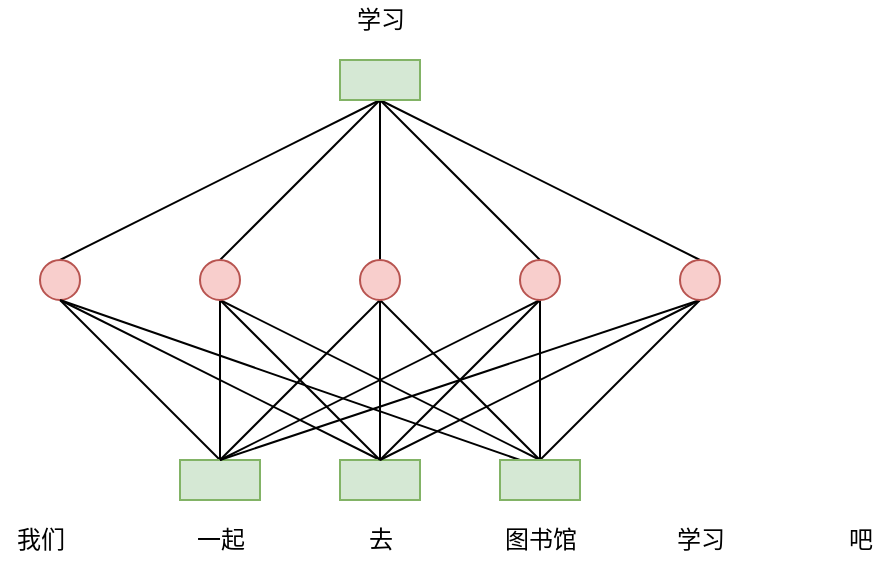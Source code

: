 <mxfile pages="6">
    <diagram id="2NuxsWYmh7lLzONtNu7x" name="第 1 页">
        <mxGraphModel dx="881" dy="813" grid="1" gridSize="10" guides="1" tooltips="1" connect="1" arrows="1" fold="1" page="1" pageScale="1" pageWidth="827" pageHeight="1169" math="0" shadow="0">
            <root>
                <mxCell id="0"/>
                <mxCell id="1" parent="0"/>
                <mxCell id="10" style="edgeStyle=none;rounded=0;orthogonalLoop=1;jettySize=auto;html=1;exitX=0.5;exitY=0;exitDx=0;exitDy=0;entryX=0.5;entryY=1;entryDx=0;entryDy=0;endArrow=none;endFill=0;" parent="1" source="2" target="3" edge="1">
                    <mxGeometry relative="1" as="geometry"/>
                </mxCell>
                <mxCell id="11" style="edgeStyle=none;rounded=0;orthogonalLoop=1;jettySize=auto;html=1;exitX=0.5;exitY=0;exitDx=0;exitDy=0;entryX=0.5;entryY=1;entryDx=0;entryDy=0;endArrow=none;endFill=0;" parent="1" source="2" target="6" edge="1">
                    <mxGeometry relative="1" as="geometry"/>
                </mxCell>
                <mxCell id="2" value="" style="whiteSpace=wrap;html=1;fillColor=#d5e8d4;strokeColor=#82b366;" parent="1" vertex="1">
                    <mxGeometry x="120" y="360" width="40" height="20" as="geometry"/>
                </mxCell>
                <mxCell id="15" style="edgeStyle=none;rounded=0;orthogonalLoop=1;jettySize=auto;html=1;exitX=0.5;exitY=1;exitDx=0;exitDy=0;entryX=0.5;entryY=0;entryDx=0;entryDy=0;endArrow=none;endFill=0;" parent="1" source="3" target="4" edge="1">
                    <mxGeometry relative="1" as="geometry"/>
                </mxCell>
                <mxCell id="26" style="edgeStyle=none;rounded=0;orthogonalLoop=1;jettySize=auto;html=1;exitX=0.5;exitY=0;exitDx=0;exitDy=0;entryX=0.5;entryY=1;entryDx=0;entryDy=0;endArrow=none;endFill=0;" parent="1" source="3" target="25" edge="1">
                    <mxGeometry relative="1" as="geometry"/>
                </mxCell>
                <mxCell id="3" value="" style="ellipse;whiteSpace=wrap;html=1;fillColor=#f8cecc;strokeColor=#b85450;shadow=0;" parent="1" vertex="1">
                    <mxGeometry x="50" y="260" width="20" height="20" as="geometry"/>
                </mxCell>
                <mxCell id="4" value="" style="whiteSpace=wrap;html=1;fillColor=#d5e8d4;strokeColor=#82b366;" parent="1" vertex="1">
                    <mxGeometry x="200" y="360" width="40" height="20" as="geometry"/>
                </mxCell>
                <mxCell id="20" style="edgeStyle=none;rounded=0;orthogonalLoop=1;jettySize=auto;html=1;exitX=0.5;exitY=0;exitDx=0;exitDy=0;entryX=0.5;entryY=1;entryDx=0;entryDy=0;endArrow=none;endFill=0;" parent="1" source="5" target="9" edge="1">
                    <mxGeometry relative="1" as="geometry"/>
                </mxCell>
                <mxCell id="21" style="edgeStyle=none;rounded=0;orthogonalLoop=1;jettySize=auto;html=1;exitX=0.5;exitY=0;exitDx=0;exitDy=0;entryX=0.5;entryY=1;entryDx=0;entryDy=0;endArrow=none;endFill=0;" parent="1" source="5" target="8" edge="1">
                    <mxGeometry relative="1" as="geometry"/>
                </mxCell>
                <mxCell id="22" style="edgeStyle=none;rounded=0;orthogonalLoop=1;jettySize=auto;html=1;exitX=0.5;exitY=0;exitDx=0;exitDy=0;entryX=0.5;entryY=1;entryDx=0;entryDy=0;endArrow=none;endFill=0;" parent="1" source="5" target="7" edge="1">
                    <mxGeometry relative="1" as="geometry"/>
                </mxCell>
                <mxCell id="23" style="edgeStyle=none;rounded=0;orthogonalLoop=1;jettySize=auto;html=1;exitX=0.5;exitY=0;exitDx=0;exitDy=0;endArrow=none;endFill=0;" parent="1" source="5" edge="1">
                    <mxGeometry relative="1" as="geometry">
                        <mxPoint x="140" y="280" as="targetPoint"/>
                    </mxGeometry>
                </mxCell>
                <mxCell id="24" style="edgeStyle=none;rounded=0;orthogonalLoop=1;jettySize=auto;html=1;exitX=0.25;exitY=0;exitDx=0;exitDy=0;entryX=0.5;entryY=1;entryDx=0;entryDy=0;endArrow=none;endFill=0;" parent="1" source="5" target="3" edge="1">
                    <mxGeometry relative="1" as="geometry"/>
                </mxCell>
                <mxCell id="5" value="" style="whiteSpace=wrap;html=1;fillColor=#d5e8d4;strokeColor=#82b366;" parent="1" vertex="1">
                    <mxGeometry x="280" y="360" width="40" height="20" as="geometry"/>
                </mxCell>
                <mxCell id="16" style="edgeStyle=none;rounded=0;orthogonalLoop=1;jettySize=auto;html=1;exitX=0.5;exitY=1;exitDx=0;exitDy=0;endArrow=none;endFill=0;" parent="1" source="6" edge="1">
                    <mxGeometry relative="1" as="geometry">
                        <mxPoint x="220" y="360" as="targetPoint"/>
                    </mxGeometry>
                </mxCell>
                <mxCell id="27" style="edgeStyle=none;rounded=0;orthogonalLoop=1;jettySize=auto;html=1;exitX=0.5;exitY=0;exitDx=0;exitDy=0;entryX=0.5;entryY=1;entryDx=0;entryDy=0;endArrow=none;endFill=0;" parent="1" source="6" target="25" edge="1">
                    <mxGeometry relative="1" as="geometry"/>
                </mxCell>
                <mxCell id="6" value="" style="ellipse;whiteSpace=wrap;html=1;fillColor=#f8cecc;strokeColor=#b85450;shadow=0;" parent="1" vertex="1">
                    <mxGeometry x="130" y="260" width="20" height="20" as="geometry"/>
                </mxCell>
                <mxCell id="12" style="edgeStyle=none;rounded=0;orthogonalLoop=1;jettySize=auto;html=1;exitX=0.5;exitY=1;exitDx=0;exitDy=0;entryX=0.5;entryY=0;entryDx=0;entryDy=0;endArrow=none;endFill=0;" parent="1" source="7" target="2" edge="1">
                    <mxGeometry relative="1" as="geometry"/>
                </mxCell>
                <mxCell id="17" style="edgeStyle=none;rounded=0;orthogonalLoop=1;jettySize=auto;html=1;exitX=0.5;exitY=1;exitDx=0;exitDy=0;endArrow=none;endFill=0;" parent="1" source="7" edge="1">
                    <mxGeometry relative="1" as="geometry">
                        <mxPoint x="220" y="360" as="targetPoint"/>
                    </mxGeometry>
                </mxCell>
                <mxCell id="28" style="edgeStyle=none;rounded=0;orthogonalLoop=1;jettySize=auto;html=1;exitX=0.5;exitY=0;exitDx=0;exitDy=0;entryX=0.5;entryY=1;entryDx=0;entryDy=0;endArrow=none;endFill=0;" parent="1" source="7" target="25" edge="1">
                    <mxGeometry relative="1" as="geometry"/>
                </mxCell>
                <mxCell id="7" value="" style="ellipse;whiteSpace=wrap;html=1;fillColor=#f8cecc;strokeColor=#b85450;shadow=0;" parent="1" vertex="1">
                    <mxGeometry x="210" y="260" width="20" height="20" as="geometry"/>
                </mxCell>
                <mxCell id="13" style="edgeStyle=none;rounded=0;orthogonalLoop=1;jettySize=auto;html=1;exitX=0.5;exitY=1;exitDx=0;exitDy=0;endArrow=none;endFill=0;" parent="1" source="8" edge="1">
                    <mxGeometry relative="1" as="geometry">
                        <mxPoint x="140" y="360" as="targetPoint"/>
                    </mxGeometry>
                </mxCell>
                <mxCell id="18" style="edgeStyle=none;rounded=0;orthogonalLoop=1;jettySize=auto;html=1;exitX=0.5;exitY=1;exitDx=0;exitDy=0;endArrow=none;endFill=0;" parent="1" source="8" edge="1">
                    <mxGeometry relative="1" as="geometry">
                        <mxPoint x="220" y="360" as="targetPoint"/>
                    </mxGeometry>
                </mxCell>
                <mxCell id="29" style="edgeStyle=none;rounded=0;orthogonalLoop=1;jettySize=auto;html=1;exitX=0.5;exitY=0;exitDx=0;exitDy=0;entryX=0.5;entryY=1;entryDx=0;entryDy=0;endArrow=none;endFill=0;" parent="1" source="8" target="25" edge="1">
                    <mxGeometry relative="1" as="geometry"/>
                </mxCell>
                <mxCell id="8" value="" style="ellipse;whiteSpace=wrap;html=1;fillColor=#f8cecc;strokeColor=#b85450;shadow=0;" parent="1" vertex="1">
                    <mxGeometry x="290" y="260" width="20" height="20" as="geometry"/>
                </mxCell>
                <mxCell id="14" style="edgeStyle=none;rounded=0;orthogonalLoop=1;jettySize=auto;html=1;exitX=0.5;exitY=1;exitDx=0;exitDy=0;entryX=0.5;entryY=0;entryDx=0;entryDy=0;endArrow=none;endFill=0;" parent="1" source="9" target="2" edge="1">
                    <mxGeometry relative="1" as="geometry"/>
                </mxCell>
                <mxCell id="19" style="edgeStyle=none;rounded=0;orthogonalLoop=1;jettySize=auto;html=1;exitX=0.5;exitY=1;exitDx=0;exitDy=0;endArrow=none;endFill=0;" parent="1" source="9" edge="1">
                    <mxGeometry relative="1" as="geometry">
                        <mxPoint x="220" y="360" as="targetPoint"/>
                    </mxGeometry>
                </mxCell>
                <mxCell id="30" style="edgeStyle=none;rounded=0;orthogonalLoop=1;jettySize=auto;html=1;exitX=0.5;exitY=0;exitDx=0;exitDy=0;entryX=0.5;entryY=1;entryDx=0;entryDy=0;endArrow=none;endFill=0;" parent="1" source="9" target="25" edge="1">
                    <mxGeometry relative="1" as="geometry"/>
                </mxCell>
                <mxCell id="9" value="" style="ellipse;whiteSpace=wrap;html=1;fillColor=#f8cecc;strokeColor=#b85450;shadow=0;" parent="1" vertex="1">
                    <mxGeometry x="370" y="260" width="20" height="20" as="geometry"/>
                </mxCell>
                <mxCell id="25" value="" style="whiteSpace=wrap;html=1;fillColor=#d5e8d4;strokeColor=#82b366;" parent="1" vertex="1">
                    <mxGeometry x="200" y="160" width="40" height="20" as="geometry"/>
                </mxCell>
                <mxCell id="31" value="我们" style="text;html=1;resizable=0;autosize=1;align=center;verticalAlign=middle;points=[];fillColor=none;strokeColor=none;rounded=0;" parent="1" vertex="1">
                    <mxGeometry x="30" y="390" width="40" height="20" as="geometry"/>
                </mxCell>
                <mxCell id="33" value="一起" style="text;html=1;resizable=0;autosize=1;align=center;verticalAlign=middle;points=[];fillColor=none;strokeColor=none;rounded=0;" parent="1" vertex="1">
                    <mxGeometry x="120" y="390" width="40" height="20" as="geometry"/>
                </mxCell>
                <mxCell id="34" value="去" style="text;html=1;resizable=0;autosize=1;align=center;verticalAlign=middle;points=[];fillColor=none;strokeColor=none;rounded=0;" parent="1" vertex="1">
                    <mxGeometry x="205" y="390" width="30" height="20" as="geometry"/>
                </mxCell>
                <mxCell id="35" value="图书馆" style="text;html=1;resizable=0;autosize=1;align=center;verticalAlign=middle;points=[];fillColor=none;strokeColor=none;rounded=0;" parent="1" vertex="1">
                    <mxGeometry x="275" y="390" width="50" height="20" as="geometry"/>
                </mxCell>
                <mxCell id="36" value="学习" style="text;html=1;resizable=0;autosize=1;align=center;verticalAlign=middle;points=[];fillColor=none;strokeColor=none;rounded=0;" parent="1" vertex="1">
                    <mxGeometry x="360" y="390" width="40" height="20" as="geometry"/>
                </mxCell>
                <mxCell id="37" value="吧" style="text;html=1;resizable=0;autosize=1;align=center;verticalAlign=middle;points=[];fillColor=none;strokeColor=none;rounded=0;" parent="1" vertex="1">
                    <mxGeometry x="445" y="390" width="30" height="20" as="geometry"/>
                </mxCell>
                <mxCell id="38" value="学习" style="text;html=1;resizable=0;autosize=1;align=center;verticalAlign=middle;points=[];fillColor=none;strokeColor=none;rounded=0;" parent="1" vertex="1">
                    <mxGeometry x="200" y="130" width="40" height="20" as="geometry"/>
                </mxCell>
            </root>
        </mxGraphModel>
    </diagram>
    <diagram id="4vlegFeVRNL_hbki-Seu" name="第 2 页">
        <mxGraphModel dx="881" dy="813" grid="1" gridSize="10" guides="1" tooltips="1" connect="1" arrows="1" fold="1" page="1" pageScale="1" pageWidth="827" pageHeight="1169" math="0" shadow="0">
            <root>
                <mxCell id="mm0Lusx4NMYDXVdWIbRg-0"/>
                <mxCell id="mm0Lusx4NMYDXVdWIbRg-1" parent="mm0Lusx4NMYDXVdWIbRg-0"/>
                <mxCell id="nVPXLXxx0watuyFMW0sS-0" style="edgeStyle=none;rounded=0;orthogonalLoop=1;jettySize=auto;html=1;exitX=0.5;exitY=0;exitDx=0;exitDy=0;entryX=0.5;entryY=1;entryDx=0;entryDy=0;endArrow=none;endFill=0;" parent="mm0Lusx4NMYDXVdWIbRg-1" source="nVPXLXxx0watuyFMW0sS-2" target="nVPXLXxx0watuyFMW0sS-5" edge="1">
                    <mxGeometry relative="1" as="geometry"/>
                </mxCell>
                <mxCell id="nVPXLXxx0watuyFMW0sS-1" style="edgeStyle=none;rounded=0;orthogonalLoop=1;jettySize=auto;html=1;exitX=0.5;exitY=0;exitDx=0;exitDy=0;entryX=0.5;entryY=1;entryDx=0;entryDy=0;endArrow=none;endFill=0;" parent="mm0Lusx4NMYDXVdWIbRg-1" source="nVPXLXxx0watuyFMW0sS-2" target="nVPXLXxx0watuyFMW0sS-15" edge="1">
                    <mxGeometry relative="1" as="geometry"/>
                </mxCell>
                <mxCell id="nVPXLXxx0watuyFMW0sS-2" value="" style="whiteSpace=wrap;html=1;fillColor=#d5e8d4;strokeColor=#82b366;" parent="mm0Lusx4NMYDXVdWIbRg-1" vertex="1">
                    <mxGeometry x="120" y="360" width="40" height="20" as="geometry"/>
                </mxCell>
                <mxCell id="nVPXLXxx0watuyFMW0sS-3" style="edgeStyle=none;rounded=0;orthogonalLoop=1;jettySize=auto;html=1;exitX=0.5;exitY=1;exitDx=0;exitDy=0;entryX=0.5;entryY=0;entryDx=0;entryDy=0;endArrow=none;endFill=0;" parent="mm0Lusx4NMYDXVdWIbRg-1" source="nVPXLXxx0watuyFMW0sS-5" target="nVPXLXxx0watuyFMW0sS-6" edge="1">
                    <mxGeometry relative="1" as="geometry"/>
                </mxCell>
                <mxCell id="nVPXLXxx0watuyFMW0sS-4" style="edgeStyle=none;rounded=0;orthogonalLoop=1;jettySize=auto;html=1;exitX=0.5;exitY=0;exitDx=0;exitDy=0;entryX=0.5;entryY=1;entryDx=0;entryDy=0;endArrow=none;endFill=0;" parent="mm0Lusx4NMYDXVdWIbRg-1" source="nVPXLXxx0watuyFMW0sS-5" target="nVPXLXxx0watuyFMW0sS-28" edge="1">
                    <mxGeometry relative="1" as="geometry"/>
                </mxCell>
                <mxCell id="nVPXLXxx0watuyFMW0sS-5" value="" style="ellipse;whiteSpace=wrap;html=1;fillColor=#f8cecc;strokeColor=#b85450;shadow=0;" parent="mm0Lusx4NMYDXVdWIbRg-1" vertex="1">
                    <mxGeometry x="50" y="260" width="20" height="20" as="geometry"/>
                </mxCell>
                <mxCell id="nVPXLXxx0watuyFMW0sS-6" value="" style="whiteSpace=wrap;html=1;fillColor=#d5e8d4;strokeColor=#82b366;" parent="mm0Lusx4NMYDXVdWIbRg-1" vertex="1">
                    <mxGeometry x="200" y="360" width="40" height="20" as="geometry"/>
                </mxCell>
                <mxCell id="nVPXLXxx0watuyFMW0sS-7" style="edgeStyle=none;rounded=0;orthogonalLoop=1;jettySize=auto;html=1;exitX=0.5;exitY=0;exitDx=0;exitDy=0;entryX=0.5;entryY=1;entryDx=0;entryDy=0;endArrow=none;endFill=0;" parent="mm0Lusx4NMYDXVdWIbRg-1" source="nVPXLXxx0watuyFMW0sS-12" target="nVPXLXxx0watuyFMW0sS-27" edge="1">
                    <mxGeometry relative="1" as="geometry"/>
                </mxCell>
                <mxCell id="nVPXLXxx0watuyFMW0sS-8" style="edgeStyle=none;rounded=0;orthogonalLoop=1;jettySize=auto;html=1;exitX=0.5;exitY=0;exitDx=0;exitDy=0;entryX=0.5;entryY=1;entryDx=0;entryDy=0;endArrow=none;endFill=0;" parent="mm0Lusx4NMYDXVdWIbRg-1" source="nVPXLXxx0watuyFMW0sS-12" target="nVPXLXxx0watuyFMW0sS-23" edge="1">
                    <mxGeometry relative="1" as="geometry"/>
                </mxCell>
                <mxCell id="nVPXLXxx0watuyFMW0sS-9" style="edgeStyle=none;rounded=0;orthogonalLoop=1;jettySize=auto;html=1;exitX=0.5;exitY=0;exitDx=0;exitDy=0;entryX=0.5;entryY=1;entryDx=0;entryDy=0;endArrow=none;endFill=0;" parent="mm0Lusx4NMYDXVdWIbRg-1" source="nVPXLXxx0watuyFMW0sS-12" target="nVPXLXxx0watuyFMW0sS-19" edge="1">
                    <mxGeometry relative="1" as="geometry"/>
                </mxCell>
                <mxCell id="nVPXLXxx0watuyFMW0sS-10" style="edgeStyle=none;rounded=0;orthogonalLoop=1;jettySize=auto;html=1;exitX=0.5;exitY=0;exitDx=0;exitDy=0;endArrow=none;endFill=0;" parent="mm0Lusx4NMYDXVdWIbRg-1" source="nVPXLXxx0watuyFMW0sS-12" edge="1">
                    <mxGeometry relative="1" as="geometry">
                        <mxPoint x="140" y="280" as="targetPoint"/>
                    </mxGeometry>
                </mxCell>
                <mxCell id="nVPXLXxx0watuyFMW0sS-11" style="edgeStyle=none;rounded=0;orthogonalLoop=1;jettySize=auto;html=1;exitX=0.25;exitY=0;exitDx=0;exitDy=0;entryX=0.5;entryY=1;entryDx=0;entryDy=0;endArrow=none;endFill=0;" parent="mm0Lusx4NMYDXVdWIbRg-1" source="nVPXLXxx0watuyFMW0sS-12" target="nVPXLXxx0watuyFMW0sS-5" edge="1">
                    <mxGeometry relative="1" as="geometry"/>
                </mxCell>
                <mxCell id="nVPXLXxx0watuyFMW0sS-91" style="edgeStyle=none;rounded=0;orthogonalLoop=1;jettySize=auto;html=1;endArrow=none;endFill=0;strokeWidth=5;startArrow=block;startFill=0;" parent="mm0Lusx4NMYDXVdWIbRg-1" edge="1">
                    <mxGeometry relative="1" as="geometry">
                        <mxPoint x="440" y="290" as="targetPoint"/>
                        <mxPoint x="350" y="350" as="sourcePoint"/>
                    </mxGeometry>
                </mxCell>
                <mxCell id="nVPXLXxx0watuyFMW0sS-12" value="" style="whiteSpace=wrap;html=1;fillColor=#a20025;strokeColor=#6F0000;fontColor=#ffffff;" parent="mm0Lusx4NMYDXVdWIbRg-1" vertex="1">
                    <mxGeometry x="280" y="360" width="40" height="20" as="geometry"/>
                </mxCell>
                <mxCell id="nVPXLXxx0watuyFMW0sS-13" style="edgeStyle=none;rounded=0;orthogonalLoop=1;jettySize=auto;html=1;exitX=0.5;exitY=1;exitDx=0;exitDy=0;endArrow=none;endFill=0;" parent="mm0Lusx4NMYDXVdWIbRg-1" source="nVPXLXxx0watuyFMW0sS-15" edge="1">
                    <mxGeometry relative="1" as="geometry">
                        <mxPoint x="220" y="360" as="targetPoint"/>
                    </mxGeometry>
                </mxCell>
                <mxCell id="nVPXLXxx0watuyFMW0sS-14" style="edgeStyle=none;rounded=0;orthogonalLoop=1;jettySize=auto;html=1;exitX=0.5;exitY=0;exitDx=0;exitDy=0;entryX=0.5;entryY=1;entryDx=0;entryDy=0;endArrow=none;endFill=0;" parent="mm0Lusx4NMYDXVdWIbRg-1" source="nVPXLXxx0watuyFMW0sS-15" target="nVPXLXxx0watuyFMW0sS-28" edge="1">
                    <mxGeometry relative="1" as="geometry"/>
                </mxCell>
                <mxCell id="nVPXLXxx0watuyFMW0sS-15" value="" style="ellipse;whiteSpace=wrap;html=1;fillColor=#f8cecc;strokeColor=#b85450;shadow=0;" parent="mm0Lusx4NMYDXVdWIbRg-1" vertex="1">
                    <mxGeometry x="130" y="260" width="20" height="20" as="geometry"/>
                </mxCell>
                <mxCell id="nVPXLXxx0watuyFMW0sS-16" style="edgeStyle=none;rounded=0;orthogonalLoop=1;jettySize=auto;html=1;exitX=0.5;exitY=1;exitDx=0;exitDy=0;entryX=0.5;entryY=0;entryDx=0;entryDy=0;endArrow=none;endFill=0;" parent="mm0Lusx4NMYDXVdWIbRg-1" source="nVPXLXxx0watuyFMW0sS-19" target="nVPXLXxx0watuyFMW0sS-2" edge="1">
                    <mxGeometry relative="1" as="geometry"/>
                </mxCell>
                <mxCell id="nVPXLXxx0watuyFMW0sS-17" style="edgeStyle=none;rounded=0;orthogonalLoop=1;jettySize=auto;html=1;exitX=0.5;exitY=1;exitDx=0;exitDy=0;endArrow=none;endFill=0;" parent="mm0Lusx4NMYDXVdWIbRg-1" source="nVPXLXxx0watuyFMW0sS-19" edge="1">
                    <mxGeometry relative="1" as="geometry">
                        <mxPoint x="220" y="360" as="targetPoint"/>
                    </mxGeometry>
                </mxCell>
                <mxCell id="nVPXLXxx0watuyFMW0sS-18" style="edgeStyle=none;rounded=0;orthogonalLoop=1;jettySize=auto;html=1;exitX=0.5;exitY=0;exitDx=0;exitDy=0;entryX=0.5;entryY=1;entryDx=0;entryDy=0;endArrow=none;endFill=0;" parent="mm0Lusx4NMYDXVdWIbRg-1" source="nVPXLXxx0watuyFMW0sS-19" target="nVPXLXxx0watuyFMW0sS-28" edge="1">
                    <mxGeometry relative="1" as="geometry"/>
                </mxCell>
                <mxCell id="nVPXLXxx0watuyFMW0sS-19" value="" style="ellipse;whiteSpace=wrap;html=1;fillColor=#f8cecc;strokeColor=#b85450;shadow=0;" parent="mm0Lusx4NMYDXVdWIbRg-1" vertex="1">
                    <mxGeometry x="210" y="260" width="20" height="20" as="geometry"/>
                </mxCell>
                <mxCell id="nVPXLXxx0watuyFMW0sS-20" style="edgeStyle=none;rounded=0;orthogonalLoop=1;jettySize=auto;html=1;exitX=0.5;exitY=1;exitDx=0;exitDy=0;endArrow=none;endFill=0;" parent="mm0Lusx4NMYDXVdWIbRg-1" source="nVPXLXxx0watuyFMW0sS-23" edge="1">
                    <mxGeometry relative="1" as="geometry">
                        <mxPoint x="140" y="360" as="targetPoint"/>
                    </mxGeometry>
                </mxCell>
                <mxCell id="nVPXLXxx0watuyFMW0sS-21" style="edgeStyle=none;rounded=0;orthogonalLoop=1;jettySize=auto;html=1;exitX=0.5;exitY=1;exitDx=0;exitDy=0;endArrow=none;endFill=0;" parent="mm0Lusx4NMYDXVdWIbRg-1" source="nVPXLXxx0watuyFMW0sS-23" edge="1">
                    <mxGeometry relative="1" as="geometry">
                        <mxPoint x="220" y="360" as="targetPoint"/>
                    </mxGeometry>
                </mxCell>
                <mxCell id="nVPXLXxx0watuyFMW0sS-22" style="edgeStyle=none;rounded=0;orthogonalLoop=1;jettySize=auto;html=1;exitX=0.5;exitY=0;exitDx=0;exitDy=0;entryX=0.5;entryY=1;entryDx=0;entryDy=0;endArrow=none;endFill=0;" parent="mm0Lusx4NMYDXVdWIbRg-1" source="nVPXLXxx0watuyFMW0sS-23" target="nVPXLXxx0watuyFMW0sS-28" edge="1">
                    <mxGeometry relative="1" as="geometry"/>
                </mxCell>
                <mxCell id="nVPXLXxx0watuyFMW0sS-23" value="" style="ellipse;whiteSpace=wrap;html=1;fillColor=#f8cecc;strokeColor=#b85450;shadow=0;" parent="mm0Lusx4NMYDXVdWIbRg-1" vertex="1">
                    <mxGeometry x="290" y="260" width="20" height="20" as="geometry"/>
                </mxCell>
                <mxCell id="nVPXLXxx0watuyFMW0sS-24" style="edgeStyle=none;rounded=0;orthogonalLoop=1;jettySize=auto;html=1;exitX=0.5;exitY=1;exitDx=0;exitDy=0;entryX=0.5;entryY=0;entryDx=0;entryDy=0;endArrow=none;endFill=0;" parent="mm0Lusx4NMYDXVdWIbRg-1" source="nVPXLXxx0watuyFMW0sS-27" target="nVPXLXxx0watuyFMW0sS-2" edge="1">
                    <mxGeometry relative="1" as="geometry"/>
                </mxCell>
                <mxCell id="nVPXLXxx0watuyFMW0sS-25" style="edgeStyle=none;rounded=0;orthogonalLoop=1;jettySize=auto;html=1;exitX=0.5;exitY=1;exitDx=0;exitDy=0;endArrow=none;endFill=0;" parent="mm0Lusx4NMYDXVdWIbRg-1" source="nVPXLXxx0watuyFMW0sS-27" edge="1">
                    <mxGeometry relative="1" as="geometry">
                        <mxPoint x="220" y="360" as="targetPoint"/>
                    </mxGeometry>
                </mxCell>
                <mxCell id="nVPXLXxx0watuyFMW0sS-26" style="edgeStyle=none;rounded=0;orthogonalLoop=1;jettySize=auto;html=1;exitX=0.5;exitY=0;exitDx=0;exitDy=0;entryX=0.5;entryY=1;entryDx=0;entryDy=0;endArrow=none;endFill=0;" parent="mm0Lusx4NMYDXVdWIbRg-1" source="nVPXLXxx0watuyFMW0sS-27" target="nVPXLXxx0watuyFMW0sS-28" edge="1">
                    <mxGeometry relative="1" as="geometry"/>
                </mxCell>
                <mxCell id="nVPXLXxx0watuyFMW0sS-27" value="" style="ellipse;whiteSpace=wrap;html=1;fillColor=#f8cecc;strokeColor=#b85450;shadow=0;" parent="mm0Lusx4NMYDXVdWIbRg-1" vertex="1">
                    <mxGeometry x="370" y="260" width="20" height="20" as="geometry"/>
                </mxCell>
                <mxCell id="nVPXLXxx0watuyFMW0sS-28" value="" style="whiteSpace=wrap;html=1;fillColor=#d5e8d4;strokeColor=#82b366;" parent="mm0Lusx4NMYDXVdWIbRg-1" vertex="1">
                    <mxGeometry x="200" y="160" width="40" height="20" as="geometry"/>
                </mxCell>
                <mxCell id="nVPXLXxx0watuyFMW0sS-29" value="我们" style="text;html=1;resizable=0;autosize=1;align=center;verticalAlign=middle;points=[];fillColor=none;strokeColor=none;rounded=0;" parent="mm0Lusx4NMYDXVdWIbRg-1" vertex="1">
                    <mxGeometry x="30" y="390" width="40" height="20" as="geometry"/>
                </mxCell>
                <mxCell id="nVPXLXxx0watuyFMW0sS-30" value="一起" style="text;html=1;resizable=0;autosize=1;align=center;verticalAlign=middle;points=[];fillColor=none;strokeColor=none;rounded=0;" parent="mm0Lusx4NMYDXVdWIbRg-1" vertex="1">
                    <mxGeometry x="120" y="390" width="40" height="20" as="geometry"/>
                </mxCell>
                <mxCell id="nVPXLXxx0watuyFMW0sS-31" value="去" style="text;html=1;resizable=0;autosize=1;align=center;verticalAlign=middle;points=[];fillColor=none;strokeColor=none;rounded=0;" parent="mm0Lusx4NMYDXVdWIbRg-1" vertex="1">
                    <mxGeometry x="205" y="390" width="30" height="20" as="geometry"/>
                </mxCell>
                <mxCell id="nVPXLXxx0watuyFMW0sS-32" value="图书馆" style="text;html=1;resizable=0;autosize=1;align=center;verticalAlign=middle;points=[];fillColor=none;strokeColor=none;rounded=0;" parent="mm0Lusx4NMYDXVdWIbRg-1" vertex="1">
                    <mxGeometry x="275" y="390" width="50" height="20" as="geometry"/>
                </mxCell>
                <mxCell id="nVPXLXxx0watuyFMW0sS-33" value="学习" style="text;html=1;resizable=0;autosize=1;align=center;verticalAlign=middle;points=[];fillColor=none;strokeColor=none;rounded=0;" parent="mm0Lusx4NMYDXVdWIbRg-1" vertex="1">
                    <mxGeometry x="360" y="390" width="40" height="20" as="geometry"/>
                </mxCell>
                <mxCell id="nVPXLXxx0watuyFMW0sS-34" value="吧" style="text;html=1;resizable=0;autosize=1;align=center;verticalAlign=middle;points=[];fillColor=none;strokeColor=none;rounded=0;" parent="mm0Lusx4NMYDXVdWIbRg-1" vertex="1">
                    <mxGeometry x="445" y="390" width="30" height="20" as="geometry"/>
                </mxCell>
                <mxCell id="nVPXLXxx0watuyFMW0sS-35" value="学习" style="text;html=1;resizable=0;autosize=1;align=center;verticalAlign=middle;points=[];fillColor=none;strokeColor=none;rounded=0;" parent="mm0Lusx4NMYDXVdWIbRg-1" vertex="1">
                    <mxGeometry x="200" y="130" width="40" height="20" as="geometry"/>
                </mxCell>
                <mxCell id="nVPXLXxx0watuyFMW0sS-36" value="" style="ellipse;whiteSpace=wrap;html=1;fillColor=#1ba1e2;strokeColor=#006EAF;shadow=0;fontColor=#ffffff;" parent="mm0Lusx4NMYDXVdWIbRg-1" vertex="1">
                    <mxGeometry x="456.246" y="263" width="22.493" height="25.111" as="geometry"/>
                </mxCell>
                <mxCell id="nVPXLXxx0watuyFMW0sS-51" style="edgeStyle=none;rounded=0;orthogonalLoop=1;jettySize=auto;html=1;exitX=0.5;exitY=0;exitDx=0;exitDy=0;endArrow=none;endFill=0;" parent="mm0Lusx4NMYDXVdWIbRg-1" source="nVPXLXxx0watuyFMW0sS-37" edge="1">
                    <mxGeometry x="445" y="150" as="geometry">
                        <mxPoint x="602.449" y="175.111" as="targetPoint"/>
                    </mxGeometry>
                </mxCell>
                <mxCell id="nVPXLXxx0watuyFMW0sS-37" value="" style="ellipse;whiteSpace=wrap;html=1;fillColor=#1ba1e2;strokeColor=#006EAF;shadow=0;fontColor=#ffffff;" parent="mm0Lusx4NMYDXVdWIbRg-1" vertex="1">
                    <mxGeometry x="523.725" y="263" width="22.493" height="25.111" as="geometry"/>
                </mxCell>
                <mxCell id="nVPXLXxx0watuyFMW0sS-54" style="edgeStyle=none;rounded=0;orthogonalLoop=1;jettySize=auto;html=1;exitX=0;exitY=0;exitDx=0;exitDy=0;endArrow=none;endFill=0;" parent="mm0Lusx4NMYDXVdWIbRg-1" source="nVPXLXxx0watuyFMW0sS-38" edge="1">
                    <mxGeometry x="445" y="150" as="geometry">
                        <mxPoint x="534.971" y="171.344" as="targetPoint"/>
                    </mxGeometry>
                </mxCell>
                <mxCell id="nVPXLXxx0watuyFMW0sS-56" style="edgeStyle=none;rounded=0;orthogonalLoop=1;jettySize=auto;html=1;exitX=0.5;exitY=0;exitDx=0;exitDy=0;endArrow=none;endFill=0;" parent="mm0Lusx4NMYDXVdWIbRg-1" source="nVPXLXxx0watuyFMW0sS-38" edge="1">
                    <mxGeometry x="445" y="150" as="geometry">
                        <mxPoint x="669.928" y="175.111" as="targetPoint"/>
                    </mxGeometry>
                </mxCell>
                <mxCell id="nVPXLXxx0watuyFMW0sS-38" value="" style="ellipse;whiteSpace=wrap;html=1;fillColor=#1ba1e2;strokeColor=#006EAF;shadow=0;fontColor=#ffffff;" parent="mm0Lusx4NMYDXVdWIbRg-1" vertex="1">
                    <mxGeometry x="591.203" y="263" width="22.493" height="25.111" as="geometry"/>
                </mxCell>
                <mxCell id="nVPXLXxx0watuyFMW0sS-59" style="edgeStyle=none;rounded=0;orthogonalLoop=1;jettySize=auto;html=1;exitX=0.5;exitY=0;exitDx=0;exitDy=0;endArrow=none;endFill=0;" parent="mm0Lusx4NMYDXVdWIbRg-1" source="nVPXLXxx0watuyFMW0sS-39" edge="1">
                    <mxGeometry x="445" y="150" as="geometry">
                        <mxPoint x="602.449" y="175.111" as="targetPoint"/>
                    </mxGeometry>
                </mxCell>
                <mxCell id="nVPXLXxx0watuyFMW0sS-62" style="edgeStyle=none;rounded=0;orthogonalLoop=1;jettySize=auto;html=1;exitX=0.5;exitY=0;exitDx=0;exitDy=0;endArrow=none;endFill=0;" parent="mm0Lusx4NMYDXVdWIbRg-1" source="nVPXLXxx0watuyFMW0sS-39" edge="1">
                    <mxGeometry x="445" y="150" as="geometry">
                        <mxPoint x="737.406" y="175.111" as="targetPoint"/>
                    </mxGeometry>
                </mxCell>
                <mxCell id="nVPXLXxx0watuyFMW0sS-39" value="" style="ellipse;whiteSpace=wrap;html=1;fillColor=#1ba1e2;strokeColor=#006EAF;shadow=0;fontColor=#ffffff;" parent="mm0Lusx4NMYDXVdWIbRg-1" vertex="1">
                    <mxGeometry x="658.681" y="263" width="22.493" height="25.111" as="geometry"/>
                </mxCell>
                <mxCell id="nVPXLXxx0watuyFMW0sS-65" style="edgeStyle=none;rounded=0;orthogonalLoop=1;jettySize=auto;html=1;endArrow=none;endFill=0;" parent="mm0Lusx4NMYDXVdWIbRg-1" edge="1">
                    <mxGeometry x="445" y="150" as="geometry">
                        <mxPoint x="669.928" y="175.111" as="targetPoint"/>
                        <mxPoint x="737.406" y="266.767" as="sourcePoint"/>
                    </mxGeometry>
                </mxCell>
                <mxCell id="nVPXLXxx0watuyFMW0sS-40" value="" style="ellipse;whiteSpace=wrap;html=1;fillColor=#1ba1e2;strokeColor=#006EAF;shadow=0;fontColor=#ffffff;" parent="mm0Lusx4NMYDXVdWIbRg-1" vertex="1">
                    <mxGeometry x="726.159" y="263" width="22.493" height="25.111" as="geometry"/>
                </mxCell>
                <mxCell id="nVPXLXxx0watuyFMW0sS-41" value="" style="ellipse;whiteSpace=wrap;html=1;fillColor=#1ba1e2;strokeColor=#006EAF;shadow=0;fontColor=#ffffff;" parent="mm0Lusx4NMYDXVdWIbRg-1" vertex="1">
                    <mxGeometry x="793.638" y="263" width="22.493" height="25.111" as="geometry"/>
                </mxCell>
                <mxCell id="nVPXLXxx0watuyFMW0sS-42" value="" style="ellipse;whiteSpace=wrap;html=1;fillColor=#d80073;strokeColor=#A50040;shadow=0;fontColor=#ffffff;" parent="mm0Lusx4NMYDXVdWIbRg-1" vertex="1">
                    <mxGeometry x="523.725" y="150" width="22.493" height="25.111" as="geometry"/>
                </mxCell>
                <mxCell id="nVPXLXxx0watuyFMW0sS-46" style="edgeStyle=none;rounded=0;orthogonalLoop=1;jettySize=auto;html=1;exitX=1;exitY=0;exitDx=0;exitDy=0;endArrow=none;endFill=0;entryX=0.5;entryY=1;entryDx=0;entryDy=0;" parent="mm0Lusx4NMYDXVdWIbRg-1" source="nVPXLXxx0watuyFMW0sS-36" target="nVPXLXxx0watuyFMW0sS-42" edge="1">
                    <mxGeometry x="445" y="150" as="geometry"/>
                </mxCell>
                <mxCell id="nVPXLXxx0watuyFMW0sS-50" style="edgeStyle=none;rounded=0;orthogonalLoop=1;jettySize=auto;html=1;exitX=0.5;exitY=0;exitDx=0;exitDy=0;entryX=0.5;entryY=1;entryDx=0;entryDy=0;endArrow=none;endFill=0;" parent="mm0Lusx4NMYDXVdWIbRg-1" source="nVPXLXxx0watuyFMW0sS-37" target="nVPXLXxx0watuyFMW0sS-42" edge="1">
                    <mxGeometry x="445" y="150" as="geometry"/>
                </mxCell>
                <mxCell id="nVPXLXxx0watuyFMW0sS-58" style="edgeStyle=none;rounded=0;orthogonalLoop=1;jettySize=auto;html=1;exitX=0.5;exitY=0;exitDx=0;exitDy=0;entryX=0.5;entryY=1;entryDx=0;entryDy=0;endArrow=none;endFill=0;" parent="mm0Lusx4NMYDXVdWIbRg-1" source="nVPXLXxx0watuyFMW0sS-39" target="nVPXLXxx0watuyFMW0sS-42" edge="1">
                    <mxGeometry x="445" y="150" as="geometry"/>
                </mxCell>
                <mxCell id="nVPXLXxx0watuyFMW0sS-68" style="edgeStyle=none;rounded=0;orthogonalLoop=1;jettySize=auto;html=1;exitX=0.5;exitY=0;exitDx=0;exitDy=0;entryX=0.5;entryY=1;entryDx=0;entryDy=0;endArrow=none;endFill=0;" parent="mm0Lusx4NMYDXVdWIbRg-1" source="nVPXLXxx0watuyFMW0sS-40" target="nVPXLXxx0watuyFMW0sS-42" edge="1">
                    <mxGeometry x="445" y="150" as="geometry"/>
                </mxCell>
                <mxCell id="nVPXLXxx0watuyFMW0sS-69" style="edgeStyle=none;rounded=0;orthogonalLoop=1;jettySize=auto;html=1;exitX=0;exitY=0;exitDx=0;exitDy=0;entryX=0.5;entryY=1;entryDx=0;entryDy=0;endArrow=none;endFill=0;" parent="mm0Lusx4NMYDXVdWIbRg-1" source="nVPXLXxx0watuyFMW0sS-41" target="nVPXLXxx0watuyFMW0sS-42" edge="1">
                    <mxGeometry x="445" y="150" as="geometry"/>
                </mxCell>
                <mxCell id="nVPXLXxx0watuyFMW0sS-43" value="" style="ellipse;whiteSpace=wrap;html=1;fillColor=#d80073;strokeColor=#A50040;shadow=0;fontColor=#ffffff;" parent="mm0Lusx4NMYDXVdWIbRg-1" vertex="1">
                    <mxGeometry x="591.203" y="150" width="22.493" height="25.111" as="geometry"/>
                </mxCell>
                <mxCell id="nVPXLXxx0watuyFMW0sS-47" style="edgeStyle=none;rounded=0;orthogonalLoop=1;jettySize=auto;html=1;exitX=1;exitY=0;exitDx=0;exitDy=0;entryX=0.5;entryY=1;entryDx=0;entryDy=0;endArrow=none;endFill=0;" parent="mm0Lusx4NMYDXVdWIbRg-1" source="nVPXLXxx0watuyFMW0sS-36" target="nVPXLXxx0watuyFMW0sS-43" edge="1">
                    <mxGeometry x="445" y="150" as="geometry"/>
                </mxCell>
                <mxCell id="nVPXLXxx0watuyFMW0sS-55" style="edgeStyle=none;rounded=0;orthogonalLoop=1;jettySize=auto;html=1;exitX=0.5;exitY=0;exitDx=0;exitDy=0;entryX=0.5;entryY=1;entryDx=0;entryDy=0;endArrow=none;endFill=0;" parent="mm0Lusx4NMYDXVdWIbRg-1" source="nVPXLXxx0watuyFMW0sS-38" target="nVPXLXxx0watuyFMW0sS-43" edge="1">
                    <mxGeometry x="445" y="150" as="geometry"/>
                </mxCell>
                <mxCell id="nVPXLXxx0watuyFMW0sS-67" style="edgeStyle=none;rounded=0;orthogonalLoop=1;jettySize=auto;html=1;exitX=0.5;exitY=0;exitDx=0;exitDy=0;entryX=0.5;entryY=1;entryDx=0;entryDy=0;endArrow=none;endFill=0;" parent="mm0Lusx4NMYDXVdWIbRg-1" source="nVPXLXxx0watuyFMW0sS-40" target="nVPXLXxx0watuyFMW0sS-43" edge="1">
                    <mxGeometry x="445" y="150" as="geometry"/>
                </mxCell>
                <mxCell id="nVPXLXxx0watuyFMW0sS-70" style="edgeStyle=none;rounded=0;orthogonalLoop=1;jettySize=auto;html=1;exitX=0;exitY=0;exitDx=0;exitDy=0;entryX=0.5;entryY=1;entryDx=0;entryDy=0;endArrow=none;endFill=0;" parent="mm0Lusx4NMYDXVdWIbRg-1" source="nVPXLXxx0watuyFMW0sS-41" target="nVPXLXxx0watuyFMW0sS-43" edge="1">
                    <mxGeometry x="445" y="150" as="geometry"/>
                </mxCell>
                <mxCell id="nVPXLXxx0watuyFMW0sS-44" value="" style="ellipse;whiteSpace=wrap;html=1;fillColor=#d80073;strokeColor=#A50040;shadow=0;fontColor=#ffffff;" parent="mm0Lusx4NMYDXVdWIbRg-1" vertex="1">
                    <mxGeometry x="658.681" y="150" width="22.493" height="25.111" as="geometry"/>
                </mxCell>
                <mxCell id="nVPXLXxx0watuyFMW0sS-48" style="edgeStyle=none;rounded=0;orthogonalLoop=1;jettySize=auto;html=1;exitX=1;exitY=0;exitDx=0;exitDy=0;entryX=1;entryY=1;entryDx=0;entryDy=0;endArrow=none;endFill=0;" parent="mm0Lusx4NMYDXVdWIbRg-1" source="nVPXLXxx0watuyFMW0sS-36" target="nVPXLXxx0watuyFMW0sS-44" edge="1">
                    <mxGeometry x="445" y="150" as="geometry"/>
                </mxCell>
                <mxCell id="nVPXLXxx0watuyFMW0sS-52" style="edgeStyle=none;rounded=0;orthogonalLoop=1;jettySize=auto;html=1;exitX=0.5;exitY=0;exitDx=0;exitDy=0;entryX=1;entryY=1;entryDx=0;entryDy=0;endArrow=none;endFill=0;" parent="mm0Lusx4NMYDXVdWIbRg-1" source="nVPXLXxx0watuyFMW0sS-37" target="nVPXLXxx0watuyFMW0sS-44" edge="1">
                    <mxGeometry x="445" y="150" as="geometry"/>
                </mxCell>
                <mxCell id="nVPXLXxx0watuyFMW0sS-61" style="edgeStyle=none;rounded=0;orthogonalLoop=1;jettySize=auto;html=1;exitX=0.5;exitY=0;exitDx=0;exitDy=0;entryX=0.5;entryY=1;entryDx=0;entryDy=0;endArrow=none;endFill=0;" parent="mm0Lusx4NMYDXVdWIbRg-1" source="nVPXLXxx0watuyFMW0sS-39" target="nVPXLXxx0watuyFMW0sS-44" edge="1">
                    <mxGeometry x="445" y="150" as="geometry"/>
                </mxCell>
                <mxCell id="nVPXLXxx0watuyFMW0sS-71" style="edgeStyle=none;rounded=0;orthogonalLoop=1;jettySize=auto;html=1;exitX=0;exitY=0;exitDx=0;exitDy=0;entryX=0.5;entryY=1;entryDx=0;entryDy=0;endArrow=none;endFill=0;" parent="mm0Lusx4NMYDXVdWIbRg-1" source="nVPXLXxx0watuyFMW0sS-41" target="nVPXLXxx0watuyFMW0sS-44" edge="1">
                    <mxGeometry x="445" y="150" as="geometry"/>
                </mxCell>
                <mxCell id="nVPXLXxx0watuyFMW0sS-45" value="" style="ellipse;whiteSpace=wrap;html=1;fillColor=#d80073;strokeColor=#A50040;shadow=0;fontColor=#ffffff;" parent="mm0Lusx4NMYDXVdWIbRg-1" vertex="1">
                    <mxGeometry x="726.159" y="150" width="22.493" height="25.111" as="geometry"/>
                </mxCell>
                <mxCell id="nVPXLXxx0watuyFMW0sS-49" style="edgeStyle=none;rounded=0;orthogonalLoop=1;jettySize=auto;html=1;exitX=1;exitY=0;exitDx=0;exitDy=0;entryX=0.5;entryY=1;entryDx=0;entryDy=0;endArrow=none;endFill=0;" parent="mm0Lusx4NMYDXVdWIbRg-1" source="nVPXLXxx0watuyFMW0sS-36" target="nVPXLXxx0watuyFMW0sS-45" edge="1">
                    <mxGeometry x="445" y="150" as="geometry"/>
                </mxCell>
                <mxCell id="nVPXLXxx0watuyFMW0sS-53" style="edgeStyle=none;rounded=0;orthogonalLoop=1;jettySize=auto;html=1;exitX=1;exitY=0;exitDx=0;exitDy=0;entryX=0.5;entryY=1;entryDx=0;entryDy=0;endArrow=none;endFill=0;" parent="mm0Lusx4NMYDXVdWIbRg-1" source="nVPXLXxx0watuyFMW0sS-37" target="nVPXLXxx0watuyFMW0sS-45" edge="1">
                    <mxGeometry x="445" y="150" as="geometry"/>
                </mxCell>
                <mxCell id="nVPXLXxx0watuyFMW0sS-57" style="edgeStyle=none;rounded=0;orthogonalLoop=1;jettySize=auto;html=1;exitX=0.5;exitY=0;exitDx=0;exitDy=0;entryX=0.5;entryY=1;entryDx=0;entryDy=0;endArrow=none;endFill=0;" parent="mm0Lusx4NMYDXVdWIbRg-1" source="nVPXLXxx0watuyFMW0sS-38" target="nVPXLXxx0watuyFMW0sS-45" edge="1">
                    <mxGeometry x="445" y="150" as="geometry"/>
                </mxCell>
                <mxCell id="nVPXLXxx0watuyFMW0sS-66" style="edgeStyle=none;rounded=0;orthogonalLoop=1;jettySize=auto;html=1;exitX=0.5;exitY=0;exitDx=0;exitDy=0;entryX=0.5;entryY=1;entryDx=0;entryDy=0;endArrow=none;endFill=0;" parent="mm0Lusx4NMYDXVdWIbRg-1" source="nVPXLXxx0watuyFMW0sS-40" target="nVPXLXxx0watuyFMW0sS-45" edge="1">
                    <mxGeometry x="445" y="150" as="geometry"/>
                </mxCell>
                <mxCell id="nVPXLXxx0watuyFMW0sS-72" style="edgeStyle=none;rounded=0;orthogonalLoop=1;jettySize=auto;html=1;exitX=0;exitY=0;exitDx=0;exitDy=0;entryX=0.5;entryY=1;entryDx=0;entryDy=0;endArrow=none;endFill=0;" parent="mm0Lusx4NMYDXVdWIbRg-1" source="nVPXLXxx0watuyFMW0sS-41" target="nVPXLXxx0watuyFMW0sS-45" edge="1">
                    <mxGeometry x="445" y="150" as="geometry"/>
                </mxCell>
                <mxCell id="nVPXLXxx0watuyFMW0sS-73" value="0" style="text;html=1;resizable=0;autosize=1;align=center;verticalAlign=middle;points=[];fillColor=none;strokeColor=none;rounded=0;shadow=0;sketch=1;" parent="mm0Lusx4NMYDXVdWIbRg-1" vertex="1">
                    <mxGeometry x="456.246" y="313.222" width="20" height="20" as="geometry"/>
                </mxCell>
                <mxCell id="nVPXLXxx0watuyFMW0sS-74" value="0" style="text;html=1;resizable=0;autosize=1;align=center;verticalAlign=middle;points=[];fillColor=none;strokeColor=none;rounded=0;shadow=0;sketch=1;" parent="mm0Lusx4NMYDXVdWIbRg-1" vertex="1">
                    <mxGeometry x="523.725" y="313.222" width="20" height="20" as="geometry"/>
                </mxCell>
                <mxCell id="nVPXLXxx0watuyFMW0sS-75" value="0" style="text;html=1;resizable=0;autosize=1;align=center;verticalAlign=middle;points=[];fillColor=none;strokeColor=none;rounded=0;shadow=0;sketch=1;" parent="mm0Lusx4NMYDXVdWIbRg-1" vertex="1">
                    <mxGeometry x="591.203" y="313.222" width="20" height="20" as="geometry"/>
                </mxCell>
                <mxCell id="nVPXLXxx0watuyFMW0sS-76" value="1" style="text;html=1;resizable=0;autosize=1;align=center;verticalAlign=middle;points=[];fillColor=none;strokeColor=none;rounded=0;shadow=0;sketch=1;" parent="mm0Lusx4NMYDXVdWIbRg-1" vertex="1">
                    <mxGeometry x="658.681" y="313.222" width="20" height="20" as="geometry"/>
                </mxCell>
                <mxCell id="nVPXLXxx0watuyFMW0sS-77" value="0" style="text;html=1;resizable=0;autosize=1;align=center;verticalAlign=middle;points=[];fillColor=none;strokeColor=none;rounded=0;shadow=0;sketch=1;" parent="mm0Lusx4NMYDXVdWIbRg-1" vertex="1">
                    <mxGeometry x="726.159" y="313.222" width="20" height="20" as="geometry"/>
                </mxCell>
                <mxCell id="nVPXLXxx0watuyFMW0sS-78" value="0" style="text;html=1;resizable=0;autosize=1;align=center;verticalAlign=middle;points=[];fillColor=none;strokeColor=none;rounded=0;shadow=0;sketch=1;" parent="mm0Lusx4NMYDXVdWIbRg-1" vertex="1">
                    <mxGeometry x="793.638" y="313.222" width="20" height="20" as="geometry"/>
                </mxCell>
                <mxCell id="nVPXLXxx0watuyFMW0sS-79" value="天空" style="text;html=1;resizable=0;autosize=1;align=center;verticalAlign=middle;points=[];fillColor=none;strokeColor=none;rounded=0;" parent="mm0Lusx4NMYDXVdWIbRg-1" vertex="1">
                    <mxGeometry x="445" y="350.889" width="40" height="20" as="geometry"/>
                </mxCell>
                <mxCell id="nVPXLXxx0watuyFMW0sS-80" value="学习" style="text;html=1;resizable=0;autosize=1;align=center;verticalAlign=middle;points=[];fillColor=none;strokeColor=none;rounded=0;" parent="mm0Lusx4NMYDXVdWIbRg-1" vertex="1">
                    <mxGeometry x="512.478" y="350.889" width="40" height="20" as="geometry"/>
                </mxCell>
                <mxCell id="nVPXLXxx0watuyFMW0sS-81" value="....." style="text;html=1;resizable=0;autosize=1;align=center;verticalAlign=middle;points=[];fillColor=none;strokeColor=none;rounded=0;" parent="mm0Lusx4NMYDXVdWIbRg-1" vertex="1">
                    <mxGeometry x="585.58" y="350.889" width="30" height="20" as="geometry"/>
                </mxCell>
                <mxCell id="nVPXLXxx0watuyFMW0sS-82" value="....." style="text;html=1;resizable=0;autosize=1;align=center;verticalAlign=middle;points=[];fillColor=none;strokeColor=none;rounded=0;" parent="mm0Lusx4NMYDXVdWIbRg-1" vertex="1">
                    <mxGeometry x="585.58" y="275.556" width="30" height="20" as="geometry"/>
                </mxCell>
                <mxCell id="nVPXLXxx0watuyFMW0sS-83" value="图书馆" style="text;html=1;resizable=0;autosize=1;align=center;verticalAlign=middle;points=[];fillColor=none;strokeColor=none;rounded=0;" parent="mm0Lusx4NMYDXVdWIbRg-1" vertex="1">
                    <mxGeometry x="641.812" y="350.889" width="50" height="20" as="geometry"/>
                </mxCell>
                <mxCell id="nVPXLXxx0watuyFMW0sS-84" value="达" style="text;html=1;resizable=0;autosize=1;align=center;verticalAlign=middle;points=[];fillColor=none;strokeColor=none;rounded=0;" parent="mm0Lusx4NMYDXVdWIbRg-1" vertex="1">
                    <mxGeometry x="720.536" y="350.889" width="30" height="20" as="geometry"/>
                </mxCell>
                <mxCell id="nVPXLXxx0watuyFMW0sS-85" value="占座" style="text;html=1;resizable=0;autosize=1;align=center;verticalAlign=middle;points=[];fillColor=none;strokeColor=none;rounded=0;" parent="mm0Lusx4NMYDXVdWIbRg-1" vertex="1">
                    <mxGeometry x="788.014" y="350.889" width="40" height="20" as="geometry"/>
                </mxCell>
                <mxCell id="nVPXLXxx0watuyFMW0sS-87" value="0.3" style="text;html=1;resizable=0;autosize=1;align=center;verticalAlign=middle;points=[];fillColor=none;strokeColor=none;rounded=0;shadow=0;sketch=1;labelBackgroundColor=#6BBFFF;" parent="mm0Lusx4NMYDXVdWIbRg-1" vertex="1">
                    <mxGeometry x="521.215" y="120.002" width="30" height="20" as="geometry"/>
                </mxCell>
                <mxCell id="nVPXLXxx0watuyFMW0sS-88" value="-0.6" style="text;html=1;resizable=0;autosize=1;align=center;verticalAlign=middle;points=[];fillColor=none;strokeColor=none;rounded=0;shadow=0;sketch=1;labelBackgroundColor=#6BBFFF;" parent="mm0Lusx4NMYDXVdWIbRg-1" vertex="1">
                    <mxGeometry x="583.005" y="120.002" width="40" height="20" as="geometry"/>
                </mxCell>
                <mxCell id="nVPXLXxx0watuyFMW0sS-89" value="1.3" style="text;html=1;resizable=0;autosize=1;align=center;verticalAlign=middle;points=[];fillColor=none;strokeColor=none;rounded=0;shadow=0;sketch=1;labelBackgroundColor=#6BBFFF;" parent="mm0Lusx4NMYDXVdWIbRg-1" vertex="1">
                    <mxGeometry x="654.925" y="120.002" width="30" height="20" as="geometry"/>
                </mxCell>
                <mxCell id="nVPXLXxx0watuyFMW0sS-90" value="0.2" style="text;html=1;resizable=0;autosize=1;align=center;verticalAlign=middle;points=[];fillColor=none;strokeColor=none;rounded=0;shadow=0;sketch=1;labelBackgroundColor=#6BBFFF;" parent="mm0Lusx4NMYDXVdWIbRg-1" vertex="1">
                    <mxGeometry x="718.655" y="120.002" width="30" height="20" as="geometry"/>
                </mxCell>
            </root>
        </mxGraphModel>
    </diagram>
    <diagram id="137RqeO9-0kFn61jxPJR" name="第 3 页">
        <mxGraphModel dx="881" dy="813" grid="1" gridSize="10" guides="1" tooltips="1" connect="1" arrows="1" fold="1" page="1" pageScale="1" pageWidth="827" pageHeight="1169" math="0" shadow="0">
            <root>
                <mxCell id="qePHnNZJ6gp4Jl6GY8dS-0"/>
                <mxCell id="qePHnNZJ6gp4Jl6GY8dS-1" parent="qePHnNZJ6gp4Jl6GY8dS-0"/>
                <mxCell id="O51pbDAv2_Nsd26oS4-O-0" style="edgeStyle=none;rounded=0;orthogonalLoop=1;jettySize=auto;html=1;exitX=0.5;exitY=0;exitDx=0;exitDy=0;entryX=0.5;entryY=1;entryDx=0;entryDy=0;endArrow=none;endFill=0;" parent="qePHnNZJ6gp4Jl6GY8dS-1" source="O51pbDAv2_Nsd26oS4-O-2" target="O51pbDAv2_Nsd26oS4-O-5" edge="1">
                    <mxGeometry relative="1" as="geometry"/>
                </mxCell>
                <mxCell id="O51pbDAv2_Nsd26oS4-O-1" style="edgeStyle=none;rounded=0;orthogonalLoop=1;jettySize=auto;html=1;exitX=0.5;exitY=0;exitDx=0;exitDy=0;entryX=0.5;entryY=1;entryDx=0;entryDy=0;endArrow=none;endFill=0;" parent="qePHnNZJ6gp4Jl6GY8dS-1" source="O51pbDAv2_Nsd26oS4-O-2" target="O51pbDAv2_Nsd26oS4-O-16" edge="1">
                    <mxGeometry relative="1" as="geometry"/>
                </mxCell>
                <mxCell id="O51pbDAv2_Nsd26oS4-O-2" value="" style="whiteSpace=wrap;html=1;fillColor=#d5e8d4;strokeColor=#82b366;" parent="qePHnNZJ6gp4Jl6GY8dS-1" vertex="1">
                    <mxGeometry x="120" y="360" width="40" height="20" as="geometry"/>
                </mxCell>
                <mxCell id="O51pbDAv2_Nsd26oS4-O-3" style="edgeStyle=none;rounded=0;orthogonalLoop=1;jettySize=auto;html=1;exitX=0.5;exitY=1;exitDx=0;exitDy=0;entryX=0.5;entryY=0;entryDx=0;entryDy=0;endArrow=none;endFill=0;" parent="qePHnNZJ6gp4Jl6GY8dS-1" source="O51pbDAv2_Nsd26oS4-O-5" target="O51pbDAv2_Nsd26oS4-O-6" edge="1">
                    <mxGeometry relative="1" as="geometry"/>
                </mxCell>
                <mxCell id="O51pbDAv2_Nsd26oS4-O-4" style="edgeStyle=none;rounded=0;orthogonalLoop=1;jettySize=auto;html=1;exitX=0.5;exitY=0;exitDx=0;exitDy=0;entryX=0.5;entryY=1;entryDx=0;entryDy=0;endArrow=none;endFill=0;" parent="qePHnNZJ6gp4Jl6GY8dS-1" source="O51pbDAv2_Nsd26oS4-O-5" target="O51pbDAv2_Nsd26oS4-O-29" edge="1">
                    <mxGeometry relative="1" as="geometry"/>
                </mxCell>
                <mxCell id="O51pbDAv2_Nsd26oS4-O-5" value="" style="ellipse;whiteSpace=wrap;html=1;fillColor=#f8cecc;strokeColor=#b85450;shadow=0;" parent="qePHnNZJ6gp4Jl6GY8dS-1" vertex="1">
                    <mxGeometry x="50" y="260" width="20" height="20" as="geometry"/>
                </mxCell>
                <mxCell id="O51pbDAv2_Nsd26oS4-O-6" value="" style="whiteSpace=wrap;html=1;fillColor=#d5e8d4;strokeColor=#82b366;" parent="qePHnNZJ6gp4Jl6GY8dS-1" vertex="1">
                    <mxGeometry x="200" y="360" width="40" height="20" as="geometry"/>
                </mxCell>
                <mxCell id="O51pbDAv2_Nsd26oS4-O-7" style="edgeStyle=none;rounded=0;orthogonalLoop=1;jettySize=auto;html=1;exitX=0.5;exitY=0;exitDx=0;exitDy=0;entryX=0.5;entryY=1;entryDx=0;entryDy=0;endArrow=none;endFill=0;" parent="qePHnNZJ6gp4Jl6GY8dS-1" source="O51pbDAv2_Nsd26oS4-O-13" target="O51pbDAv2_Nsd26oS4-O-28" edge="1">
                    <mxGeometry relative="1" as="geometry"/>
                </mxCell>
                <mxCell id="O51pbDAv2_Nsd26oS4-O-8" style="edgeStyle=none;rounded=0;orthogonalLoop=1;jettySize=auto;html=1;exitX=0.5;exitY=0;exitDx=0;exitDy=0;entryX=0.5;entryY=1;entryDx=0;entryDy=0;endArrow=none;endFill=0;" parent="qePHnNZJ6gp4Jl6GY8dS-1" source="O51pbDAv2_Nsd26oS4-O-13" target="O51pbDAv2_Nsd26oS4-O-24" edge="1">
                    <mxGeometry relative="1" as="geometry"/>
                </mxCell>
                <mxCell id="O51pbDAv2_Nsd26oS4-O-9" style="edgeStyle=none;rounded=0;orthogonalLoop=1;jettySize=auto;html=1;exitX=0.5;exitY=0;exitDx=0;exitDy=0;entryX=0.5;entryY=1;entryDx=0;entryDy=0;endArrow=none;endFill=0;" parent="qePHnNZJ6gp4Jl6GY8dS-1" source="O51pbDAv2_Nsd26oS4-O-13" target="O51pbDAv2_Nsd26oS4-O-20" edge="1">
                    <mxGeometry relative="1" as="geometry"/>
                </mxCell>
                <mxCell id="O51pbDAv2_Nsd26oS4-O-10" style="edgeStyle=none;rounded=0;orthogonalLoop=1;jettySize=auto;html=1;exitX=0.5;exitY=0;exitDx=0;exitDy=0;endArrow=none;endFill=0;" parent="qePHnNZJ6gp4Jl6GY8dS-1" source="O51pbDAv2_Nsd26oS4-O-13" edge="1">
                    <mxGeometry relative="1" as="geometry">
                        <mxPoint x="140" y="280" as="targetPoint"/>
                    </mxGeometry>
                </mxCell>
                <mxCell id="O51pbDAv2_Nsd26oS4-O-11" style="edgeStyle=none;rounded=0;orthogonalLoop=1;jettySize=auto;html=1;exitX=0.25;exitY=0;exitDx=0;exitDy=0;entryX=0.5;entryY=1;entryDx=0;entryDy=0;endArrow=none;endFill=0;" parent="qePHnNZJ6gp4Jl6GY8dS-1" source="O51pbDAv2_Nsd26oS4-O-13" target="O51pbDAv2_Nsd26oS4-O-5" edge="1">
                    <mxGeometry relative="1" as="geometry"/>
                </mxCell>
                <mxCell id="O51pbDAv2_Nsd26oS4-O-12" style="edgeStyle=none;rounded=0;orthogonalLoop=1;jettySize=auto;html=1;endArrow=none;endFill=0;strokeWidth=5;startArrow=block;startFill=0;" parent="qePHnNZJ6gp4Jl6GY8dS-1" edge="1">
                    <mxGeometry relative="1" as="geometry">
                        <mxPoint x="400" y="172.56" as="targetPoint"/>
                        <mxPoint x="270" y="173" as="sourcePoint"/>
                    </mxGeometry>
                </mxCell>
                <mxCell id="O51pbDAv2_Nsd26oS4-O-13" value="" style="whiteSpace=wrap;html=1;fillColor=#dae8fc;strokeColor=#6c8ebf;" parent="qePHnNZJ6gp4Jl6GY8dS-1" vertex="1">
                    <mxGeometry x="280" y="360" width="40" height="20" as="geometry"/>
                </mxCell>
                <mxCell id="O51pbDAv2_Nsd26oS4-O-14" style="edgeStyle=none;rounded=0;orthogonalLoop=1;jettySize=auto;html=1;exitX=0.5;exitY=1;exitDx=0;exitDy=0;endArrow=none;endFill=0;" parent="qePHnNZJ6gp4Jl6GY8dS-1" source="O51pbDAv2_Nsd26oS4-O-16" edge="1">
                    <mxGeometry relative="1" as="geometry">
                        <mxPoint x="220" y="360" as="targetPoint"/>
                    </mxGeometry>
                </mxCell>
                <mxCell id="O51pbDAv2_Nsd26oS4-O-15" style="edgeStyle=none;rounded=0;orthogonalLoop=1;jettySize=auto;html=1;exitX=0.5;exitY=0;exitDx=0;exitDy=0;entryX=0.5;entryY=1;entryDx=0;entryDy=0;endArrow=none;endFill=0;" parent="qePHnNZJ6gp4Jl6GY8dS-1" source="O51pbDAv2_Nsd26oS4-O-16" target="O51pbDAv2_Nsd26oS4-O-29" edge="1">
                    <mxGeometry relative="1" as="geometry"/>
                </mxCell>
                <mxCell id="O51pbDAv2_Nsd26oS4-O-16" value="" style="ellipse;whiteSpace=wrap;html=1;fillColor=#f8cecc;strokeColor=#b85450;shadow=0;" parent="qePHnNZJ6gp4Jl6GY8dS-1" vertex="1">
                    <mxGeometry x="130" y="260" width="20" height="20" as="geometry"/>
                </mxCell>
                <mxCell id="O51pbDAv2_Nsd26oS4-O-17" style="edgeStyle=none;rounded=0;orthogonalLoop=1;jettySize=auto;html=1;exitX=0.5;exitY=1;exitDx=0;exitDy=0;entryX=0.5;entryY=0;entryDx=0;entryDy=0;endArrow=none;endFill=0;" parent="qePHnNZJ6gp4Jl6GY8dS-1" source="O51pbDAv2_Nsd26oS4-O-20" target="O51pbDAv2_Nsd26oS4-O-2" edge="1">
                    <mxGeometry relative="1" as="geometry"/>
                </mxCell>
                <mxCell id="O51pbDAv2_Nsd26oS4-O-18" style="edgeStyle=none;rounded=0;orthogonalLoop=1;jettySize=auto;html=1;exitX=0.5;exitY=1;exitDx=0;exitDy=0;endArrow=none;endFill=0;" parent="qePHnNZJ6gp4Jl6GY8dS-1" source="O51pbDAv2_Nsd26oS4-O-20" edge="1">
                    <mxGeometry relative="1" as="geometry">
                        <mxPoint x="220" y="360" as="targetPoint"/>
                    </mxGeometry>
                </mxCell>
                <mxCell id="O51pbDAv2_Nsd26oS4-O-19" style="edgeStyle=none;rounded=0;orthogonalLoop=1;jettySize=auto;html=1;exitX=0.5;exitY=0;exitDx=0;exitDy=0;entryX=0.5;entryY=1;entryDx=0;entryDy=0;endArrow=none;endFill=0;" parent="qePHnNZJ6gp4Jl6GY8dS-1" source="O51pbDAv2_Nsd26oS4-O-20" target="O51pbDAv2_Nsd26oS4-O-29" edge="1">
                    <mxGeometry relative="1" as="geometry"/>
                </mxCell>
                <mxCell id="O51pbDAv2_Nsd26oS4-O-20" value="" style="ellipse;whiteSpace=wrap;html=1;fillColor=#f8cecc;strokeColor=#b85450;shadow=0;" parent="qePHnNZJ6gp4Jl6GY8dS-1" vertex="1">
                    <mxGeometry x="210" y="260" width="20" height="20" as="geometry"/>
                </mxCell>
                <mxCell id="O51pbDAv2_Nsd26oS4-O-21" style="edgeStyle=none;rounded=0;orthogonalLoop=1;jettySize=auto;html=1;exitX=0.5;exitY=1;exitDx=0;exitDy=0;endArrow=none;endFill=0;" parent="qePHnNZJ6gp4Jl6GY8dS-1" source="O51pbDAv2_Nsd26oS4-O-24" edge="1">
                    <mxGeometry relative="1" as="geometry">
                        <mxPoint x="140" y="360" as="targetPoint"/>
                    </mxGeometry>
                </mxCell>
                <mxCell id="O51pbDAv2_Nsd26oS4-O-22" style="edgeStyle=none;rounded=0;orthogonalLoop=1;jettySize=auto;html=1;exitX=0.5;exitY=1;exitDx=0;exitDy=0;endArrow=none;endFill=0;" parent="qePHnNZJ6gp4Jl6GY8dS-1" source="O51pbDAv2_Nsd26oS4-O-24" edge="1">
                    <mxGeometry relative="1" as="geometry">
                        <mxPoint x="220" y="360" as="targetPoint"/>
                    </mxGeometry>
                </mxCell>
                <mxCell id="O51pbDAv2_Nsd26oS4-O-23" style="edgeStyle=none;rounded=0;orthogonalLoop=1;jettySize=auto;html=1;exitX=0.5;exitY=0;exitDx=0;exitDy=0;entryX=0.5;entryY=1;entryDx=0;entryDy=0;endArrow=none;endFill=0;" parent="qePHnNZJ6gp4Jl6GY8dS-1" source="O51pbDAv2_Nsd26oS4-O-24" target="O51pbDAv2_Nsd26oS4-O-29" edge="1">
                    <mxGeometry relative="1" as="geometry"/>
                </mxCell>
                <mxCell id="O51pbDAv2_Nsd26oS4-O-24" value="" style="ellipse;whiteSpace=wrap;html=1;fillColor=#f8cecc;strokeColor=#b85450;shadow=0;" parent="qePHnNZJ6gp4Jl6GY8dS-1" vertex="1">
                    <mxGeometry x="290" y="260" width="20" height="20" as="geometry"/>
                </mxCell>
                <mxCell id="O51pbDAv2_Nsd26oS4-O-25" style="edgeStyle=none;rounded=0;orthogonalLoop=1;jettySize=auto;html=1;exitX=0.5;exitY=1;exitDx=0;exitDy=0;entryX=0.5;entryY=0;entryDx=0;entryDy=0;endArrow=none;endFill=0;" parent="qePHnNZJ6gp4Jl6GY8dS-1" source="O51pbDAv2_Nsd26oS4-O-28" target="O51pbDAv2_Nsd26oS4-O-2" edge="1">
                    <mxGeometry relative="1" as="geometry"/>
                </mxCell>
                <mxCell id="O51pbDAv2_Nsd26oS4-O-26" style="edgeStyle=none;rounded=0;orthogonalLoop=1;jettySize=auto;html=1;exitX=0.5;exitY=1;exitDx=0;exitDy=0;endArrow=none;endFill=0;" parent="qePHnNZJ6gp4Jl6GY8dS-1" source="O51pbDAv2_Nsd26oS4-O-28" edge="1">
                    <mxGeometry relative="1" as="geometry">
                        <mxPoint x="220" y="360" as="targetPoint"/>
                    </mxGeometry>
                </mxCell>
                <mxCell id="O51pbDAv2_Nsd26oS4-O-27" style="edgeStyle=none;rounded=0;orthogonalLoop=1;jettySize=auto;html=1;exitX=0.5;exitY=0;exitDx=0;exitDy=0;entryX=0.5;entryY=1;entryDx=0;entryDy=0;endArrow=none;endFill=0;" parent="qePHnNZJ6gp4Jl6GY8dS-1" source="O51pbDAv2_Nsd26oS4-O-28" target="O51pbDAv2_Nsd26oS4-O-29" edge="1">
                    <mxGeometry relative="1" as="geometry"/>
                </mxCell>
                <mxCell id="O51pbDAv2_Nsd26oS4-O-28" value="" style="ellipse;whiteSpace=wrap;html=1;fillColor=#f8cecc;strokeColor=#b85450;shadow=0;" parent="qePHnNZJ6gp4Jl6GY8dS-1" vertex="1">
                    <mxGeometry x="370" y="260" width="20" height="20" as="geometry"/>
                </mxCell>
                <mxCell id="O51pbDAv2_Nsd26oS4-O-29" value="" style="whiteSpace=wrap;html=1;fillColor=#d80073;strokeColor=#A50040;fontColor=#ffffff;" parent="qePHnNZJ6gp4Jl6GY8dS-1" vertex="1">
                    <mxGeometry x="200" y="160" width="40" height="20" as="geometry"/>
                </mxCell>
                <mxCell id="O51pbDAv2_Nsd26oS4-O-30" value="我们" style="text;html=1;resizable=0;autosize=1;align=center;verticalAlign=middle;points=[];fillColor=none;strokeColor=none;rounded=0;" parent="qePHnNZJ6gp4Jl6GY8dS-1" vertex="1">
                    <mxGeometry x="30" y="390" width="40" height="20" as="geometry"/>
                </mxCell>
                <mxCell id="O51pbDAv2_Nsd26oS4-O-31" value="一起" style="text;html=1;resizable=0;autosize=1;align=center;verticalAlign=middle;points=[];fillColor=none;strokeColor=none;rounded=0;" parent="qePHnNZJ6gp4Jl6GY8dS-1" vertex="1">
                    <mxGeometry x="120" y="390" width="40" height="20" as="geometry"/>
                </mxCell>
                <mxCell id="O51pbDAv2_Nsd26oS4-O-32" value="去" style="text;html=1;resizable=0;autosize=1;align=center;verticalAlign=middle;points=[];fillColor=none;strokeColor=none;rounded=0;" parent="qePHnNZJ6gp4Jl6GY8dS-1" vertex="1">
                    <mxGeometry x="205" y="390" width="30" height="20" as="geometry"/>
                </mxCell>
                <mxCell id="O51pbDAv2_Nsd26oS4-O-33" value="图书馆" style="text;html=1;resizable=0;autosize=1;align=center;verticalAlign=middle;points=[];fillColor=none;strokeColor=none;rounded=0;" parent="qePHnNZJ6gp4Jl6GY8dS-1" vertex="1">
                    <mxGeometry x="275" y="390" width="50" height="20" as="geometry"/>
                </mxCell>
                <mxCell id="O51pbDAv2_Nsd26oS4-O-34" value="学习" style="text;html=1;resizable=0;autosize=1;align=center;verticalAlign=middle;points=[];fillColor=none;strokeColor=none;rounded=0;" parent="qePHnNZJ6gp4Jl6GY8dS-1" vertex="1">
                    <mxGeometry x="360" y="390" width="40" height="20" as="geometry"/>
                </mxCell>
                <mxCell id="O51pbDAv2_Nsd26oS4-O-35" value="吧" style="text;html=1;resizable=0;autosize=1;align=center;verticalAlign=middle;points=[];fillColor=none;strokeColor=none;rounded=0;" parent="qePHnNZJ6gp4Jl6GY8dS-1" vertex="1">
                    <mxGeometry x="445" y="390" width="30" height="20" as="geometry"/>
                </mxCell>
                <mxCell id="O51pbDAv2_Nsd26oS4-O-36" value="学习" style="text;html=1;resizable=0;autosize=1;align=center;verticalAlign=middle;points=[];fillColor=none;strokeColor=none;rounded=0;" parent="qePHnNZJ6gp4Jl6GY8dS-1" vertex="1">
                    <mxGeometry x="200" y="130" width="40" height="20" as="geometry"/>
                </mxCell>
                <mxCell id="O51pbDAv2_Nsd26oS4-O-37" value="" style="ellipse;whiteSpace=wrap;html=1;fillColor=#1ba1e2;strokeColor=#006EAF;shadow=0;fontColor=#ffffff;" parent="qePHnNZJ6gp4Jl6GY8dS-1" vertex="1">
                    <mxGeometry x="411.246" y="160" width="22.493" height="25.111" as="geometry"/>
                </mxCell>
                <mxCell id="O51pbDAv2_Nsd26oS4-O-39" value="" style="ellipse;whiteSpace=wrap;html=1;fillColor=#d80073;strokeColor=#A50040;shadow=0;fontColor=#ffffff;" parent="qePHnNZJ6gp4Jl6GY8dS-1" vertex="1">
                    <mxGeometry x="478.725" y="160" width="22.493" height="25.111" as="geometry"/>
                </mxCell>
                <mxCell id="O51pbDAv2_Nsd26oS4-O-42" value="" style="ellipse;whiteSpace=wrap;html=1;fillColor=#1ba1e2;strokeColor=#006EAF;shadow=0;fontColor=#ffffff;" parent="qePHnNZJ6gp4Jl6GY8dS-1" vertex="1">
                    <mxGeometry x="546.203" y="160" width="22.493" height="25.111" as="geometry"/>
                </mxCell>
                <mxCell id="O51pbDAv2_Nsd26oS4-O-45" value="" style="ellipse;whiteSpace=wrap;html=1;fillColor=#1ba1e2;strokeColor=#006EAF;shadow=0;fontColor=#ffffff;" parent="qePHnNZJ6gp4Jl6GY8dS-1" vertex="1">
                    <mxGeometry x="613.681" y="160" width="22.493" height="25.111" as="geometry"/>
                </mxCell>
                <mxCell id="O51pbDAv2_Nsd26oS4-O-47" value="" style="ellipse;whiteSpace=wrap;html=1;fillColor=#1ba1e2;strokeColor=#006EAF;shadow=0;fontColor=#ffffff;" parent="qePHnNZJ6gp4Jl6GY8dS-1" vertex="1">
                    <mxGeometry x="681.159" y="160" width="22.493" height="25.111" as="geometry"/>
                </mxCell>
                <mxCell id="O51pbDAv2_Nsd26oS4-O-48" value="" style="ellipse;whiteSpace=wrap;html=1;fillColor=#1ba1e2;strokeColor=#006EAF;shadow=0;fontColor=#ffffff;" parent="qePHnNZJ6gp4Jl6GY8dS-1" vertex="1">
                    <mxGeometry x="748.638" y="160" width="22.493" height="25.111" as="geometry"/>
                </mxCell>
                <mxCell id="O51pbDAv2_Nsd26oS4-O-71" value="0.1" style="text;html=1;resizable=0;autosize=1;align=center;verticalAlign=middle;points=[];fillColor=none;strokeColor=none;rounded=0;shadow=0;sketch=1;" parent="qePHnNZJ6gp4Jl6GY8dS-1" vertex="1">
                    <mxGeometry x="406.246" y="210.222" width="30" height="20" as="geometry"/>
                </mxCell>
                <mxCell id="O51pbDAv2_Nsd26oS4-O-72" value="0.4" style="text;html=1;resizable=0;autosize=1;align=center;verticalAlign=middle;points=[];fillColor=none;strokeColor=none;rounded=0;shadow=0;sketch=1;" parent="qePHnNZJ6gp4Jl6GY8dS-1" vertex="1">
                    <mxGeometry x="473.725" y="210.222" width="30" height="20" as="geometry"/>
                </mxCell>
                <mxCell id="O51pbDAv2_Nsd26oS4-O-73" value="0" style="text;html=1;resizable=0;autosize=1;align=center;verticalAlign=middle;points=[];fillColor=none;strokeColor=none;rounded=0;shadow=0;sketch=1;" parent="qePHnNZJ6gp4Jl6GY8dS-1" vertex="1">
                    <mxGeometry x="546.203" y="210.222" width="20" height="20" as="geometry"/>
                </mxCell>
                <mxCell id="O51pbDAv2_Nsd26oS4-O-74" value="0.13" style="text;html=1;resizable=0;autosize=1;align=center;verticalAlign=middle;points=[];fillColor=none;strokeColor=none;rounded=0;shadow=0;sketch=1;" parent="qePHnNZJ6gp4Jl6GY8dS-1" vertex="1">
                    <mxGeometry x="603.681" y="210.222" width="40" height="20" as="geometry"/>
                </mxCell>
                <mxCell id="O51pbDAv2_Nsd26oS4-O-75" value="0.2" style="text;html=1;resizable=0;autosize=1;align=center;verticalAlign=middle;points=[];fillColor=none;strokeColor=none;rounded=0;shadow=0;sketch=1;" parent="qePHnNZJ6gp4Jl6GY8dS-1" vertex="1">
                    <mxGeometry x="676.159" y="210.222" width="30" height="20" as="geometry"/>
                </mxCell>
                <mxCell id="O51pbDAv2_Nsd26oS4-O-76" value="0.21" style="text;html=1;resizable=0;autosize=1;align=center;verticalAlign=middle;points=[];fillColor=none;strokeColor=none;rounded=0;shadow=0;sketch=1;" parent="qePHnNZJ6gp4Jl6GY8dS-1" vertex="1">
                    <mxGeometry x="738.638" y="210.222" width="40" height="20" as="geometry"/>
                </mxCell>
                <mxCell id="O51pbDAv2_Nsd26oS4-O-77" value="天空" style="text;html=1;resizable=0;autosize=1;align=center;verticalAlign=middle;points=[];fillColor=none;strokeColor=none;rounded=0;" parent="qePHnNZJ6gp4Jl6GY8dS-1" vertex="1">
                    <mxGeometry x="400" y="247.889" width="40" height="20" as="geometry"/>
                </mxCell>
                <mxCell id="O51pbDAv2_Nsd26oS4-O-78" value="学习" style="text;html=1;resizable=0;autosize=1;align=center;verticalAlign=middle;points=[];fillColor=none;strokeColor=none;rounded=0;" parent="qePHnNZJ6gp4Jl6GY8dS-1" vertex="1">
                    <mxGeometry x="467.478" y="247.889" width="40" height="20" as="geometry"/>
                </mxCell>
                <mxCell id="O51pbDAv2_Nsd26oS4-O-79" value="....." style="text;html=1;resizable=0;autosize=1;align=center;verticalAlign=middle;points=[];fillColor=none;strokeColor=none;rounded=0;" parent="qePHnNZJ6gp4Jl6GY8dS-1" vertex="1">
                    <mxGeometry x="540.58" y="247.889" width="30" height="20" as="geometry"/>
                </mxCell>
                <mxCell id="O51pbDAv2_Nsd26oS4-O-80" value="....." style="text;html=1;resizable=0;autosize=1;align=center;verticalAlign=middle;points=[];fillColor=none;strokeColor=none;rounded=0;" parent="qePHnNZJ6gp4Jl6GY8dS-1" vertex="1">
                    <mxGeometry x="540.58" y="172.556" width="30" height="20" as="geometry"/>
                </mxCell>
                <mxCell id="O51pbDAv2_Nsd26oS4-O-81" value="图书馆" style="text;html=1;resizable=0;autosize=1;align=center;verticalAlign=middle;points=[];fillColor=none;strokeColor=none;rounded=0;" parent="qePHnNZJ6gp4Jl6GY8dS-1" vertex="1">
                    <mxGeometry x="596.812" y="247.889" width="50" height="20" as="geometry"/>
                </mxCell>
                <mxCell id="O51pbDAv2_Nsd26oS4-O-82" value="达" style="text;html=1;resizable=0;autosize=1;align=center;verticalAlign=middle;points=[];fillColor=none;strokeColor=none;rounded=0;" parent="qePHnNZJ6gp4Jl6GY8dS-1" vertex="1">
                    <mxGeometry x="675.536" y="247.889" width="30" height="20" as="geometry"/>
                </mxCell>
                <mxCell id="O51pbDAv2_Nsd26oS4-O-83" value="占座" style="text;html=1;resizable=0;autosize=1;align=center;verticalAlign=middle;points=[];fillColor=none;strokeColor=none;rounded=0;" parent="qePHnNZJ6gp4Jl6GY8dS-1" vertex="1">
                    <mxGeometry x="743.014" y="247.889" width="40" height="20" as="geometry"/>
                </mxCell>
            </root>
        </mxGraphModel>
    </diagram>
    <diagram id="6K5zrvxteY-HXUHF3fN_" name="第 4 页">
        <mxGraphModel dx="881" dy="813" grid="1" gridSize="10" guides="1" tooltips="1" connect="1" arrows="1" fold="1" page="1" pageScale="1" pageWidth="827" pageHeight="1169" math="0" shadow="0">
            <root>
                <mxCell id="crylg8JnlNkCyJXfwCK_-0"/>
                <mxCell id="crylg8JnlNkCyJXfwCK_-1" parent="crylg8JnlNkCyJXfwCK_-0"/>
                <mxCell id="7MWBgJ4iMsJyTvNMB5a--0" value="" style="ellipse;whiteSpace=wrap;html=1;fillColor=#1ba1e2;strokeColor=#006EAF;shadow=0;fontColor=#ffffff;" parent="crylg8JnlNkCyJXfwCK_-1" vertex="1">
                    <mxGeometry x="141.246" y="383" width="22.493" height="25.111" as="geometry"/>
                </mxCell>
                <mxCell id="7MWBgJ4iMsJyTvNMB5a--2" value="" style="ellipse;whiteSpace=wrap;html=1;fillColor=#1ba1e2;strokeColor=#006EAF;shadow=0;fontColor=#ffffff;" parent="crylg8JnlNkCyJXfwCK_-1" vertex="1">
                    <mxGeometry x="208.725" y="383" width="22.493" height="25.111" as="geometry"/>
                </mxCell>
                <mxCell id="7MWBgJ4iMsJyTvNMB5a--5" value="" style="ellipse;whiteSpace=wrap;html=1;fillColor=#1ba1e2;strokeColor=#006EAF;shadow=0;fontColor=#ffffff;" parent="crylg8JnlNkCyJXfwCK_-1" vertex="1">
                    <mxGeometry x="276.203" y="383" width="22.493" height="25.111" as="geometry"/>
                </mxCell>
                <mxCell id="7MWBgJ4iMsJyTvNMB5a--51" style="edgeStyle=none;rounded=0;orthogonalLoop=1;jettySize=auto;html=1;exitX=0.5;exitY=0;exitDx=0;exitDy=0;entryX=1;entryY=1;entryDx=0;entryDy=0;startArrow=none;startFill=0;endArrow=none;endFill=0;strokeWidth=1;" parent="crylg8JnlNkCyJXfwCK_-1" source="7MWBgJ4iMsJyTvNMB5a--8" target="7MWBgJ4iMsJyTvNMB5a--12" edge="1">
                    <mxGeometry relative="1" as="geometry"/>
                </mxCell>
                <mxCell id="7MWBgJ4iMsJyTvNMB5a--52" style="edgeStyle=none;rounded=0;orthogonalLoop=1;jettySize=auto;html=1;exitX=0.5;exitY=0;exitDx=0;exitDy=0;entryX=0.5;entryY=1;entryDx=0;entryDy=0;startArrow=none;startFill=0;endArrow=none;endFill=0;strokeWidth=1;" parent="crylg8JnlNkCyJXfwCK_-1" source="7MWBgJ4iMsJyTvNMB5a--8" target="7MWBgJ4iMsJyTvNMB5a--18" edge="1">
                    <mxGeometry relative="1" as="geometry"/>
                </mxCell>
                <mxCell id="7MWBgJ4iMsJyTvNMB5a--53" style="edgeStyle=none;rounded=0;orthogonalLoop=1;jettySize=auto;html=1;exitX=0.5;exitY=0;exitDx=0;exitDy=0;entryX=0.5;entryY=1;entryDx=0;entryDy=0;startArrow=none;startFill=0;endArrow=none;endFill=0;strokeWidth=1;" parent="crylg8JnlNkCyJXfwCK_-1" source="7MWBgJ4iMsJyTvNMB5a--8" target="7MWBgJ4iMsJyTvNMB5a--23" edge="1">
                    <mxGeometry relative="1" as="geometry"/>
                </mxCell>
                <mxCell id="7MWBgJ4iMsJyTvNMB5a--54" style="edgeStyle=none;rounded=0;orthogonalLoop=1;jettySize=auto;html=1;exitX=0.5;exitY=0;exitDx=0;exitDy=0;entryX=0;entryY=1;entryDx=0;entryDy=0;startArrow=none;startFill=0;endArrow=none;endFill=0;strokeWidth=1;" parent="crylg8JnlNkCyJXfwCK_-1" source="7MWBgJ4iMsJyTvNMB5a--8" target="7MWBgJ4iMsJyTvNMB5a--28" edge="1">
                    <mxGeometry relative="1" as="geometry"/>
                </mxCell>
                <mxCell id="7MWBgJ4iMsJyTvNMB5a--8" value="" style="ellipse;whiteSpace=wrap;html=1;fillColor=#1ba1e2;strokeColor=#006EAF;shadow=0;fontColor=#ffffff;" parent="crylg8JnlNkCyJXfwCK_-1" vertex="1">
                    <mxGeometry x="343.681" y="383" width="22.493" height="25.111" as="geometry"/>
                </mxCell>
                <mxCell id="7MWBgJ4iMsJyTvNMB5a--10" value="" style="ellipse;whiteSpace=wrap;html=1;fillColor=#1ba1e2;strokeColor=#006EAF;shadow=0;fontColor=#ffffff;" parent="crylg8JnlNkCyJXfwCK_-1" vertex="1">
                    <mxGeometry x="411.159" y="383" width="22.493" height="25.111" as="geometry"/>
                </mxCell>
                <mxCell id="7MWBgJ4iMsJyTvNMB5a--11" value="" style="ellipse;whiteSpace=wrap;html=1;fillColor=#1ba1e2;strokeColor=#006EAF;shadow=0;fontColor=#ffffff;" parent="crylg8JnlNkCyJXfwCK_-1" vertex="1">
                    <mxGeometry x="478.638" y="383" width="22.493" height="25.111" as="geometry"/>
                </mxCell>
                <mxCell id="7MWBgJ4iMsJyTvNMB5a--12" value="" style="ellipse;whiteSpace=wrap;html=1;fillColor=#d80073;strokeColor=#A50040;shadow=0;fontColor=#ffffff;" parent="crylg8JnlNkCyJXfwCK_-1" vertex="1">
                    <mxGeometry x="208.725" y="270" width="22.493" height="25.111" as="geometry"/>
                </mxCell>
                <mxCell id="7MWBgJ4iMsJyTvNMB5a--18" value="" style="ellipse;whiteSpace=wrap;html=1;fillColor=#d80073;strokeColor=#A50040;shadow=0;fontColor=#ffffff;" parent="crylg8JnlNkCyJXfwCK_-1" vertex="1">
                    <mxGeometry x="276.203" y="270" width="22.493" height="25.111" as="geometry"/>
                </mxCell>
                <mxCell id="7MWBgJ4iMsJyTvNMB5a--23" value="" style="ellipse;whiteSpace=wrap;html=1;fillColor=#d80073;strokeColor=#A50040;shadow=0;fontColor=#ffffff;" parent="crylg8JnlNkCyJXfwCK_-1" vertex="1">
                    <mxGeometry x="343.681" y="270" width="22.493" height="25.111" as="geometry"/>
                </mxCell>
                <mxCell id="7MWBgJ4iMsJyTvNMB5a--28" value="" style="ellipse;whiteSpace=wrap;html=1;fillColor=#d80073;strokeColor=#A50040;shadow=0;fontColor=#ffffff;" parent="crylg8JnlNkCyJXfwCK_-1" vertex="1">
                    <mxGeometry x="411.159" y="270" width="22.493" height="25.111" as="geometry"/>
                </mxCell>
                <mxCell id="7MWBgJ4iMsJyTvNMB5a--34" value="0" style="text;html=1;resizable=0;autosize=1;align=center;verticalAlign=middle;points=[];fillColor=none;strokeColor=none;rounded=0;shadow=0;sketch=1;" parent="crylg8JnlNkCyJXfwCK_-1" vertex="1">
                    <mxGeometry x="141.246" y="433.222" width="20" height="20" as="geometry"/>
                </mxCell>
                <mxCell id="7MWBgJ4iMsJyTvNMB5a--35" value="0" style="text;html=1;resizable=0;autosize=1;align=center;verticalAlign=middle;points=[];fillColor=none;strokeColor=none;rounded=0;shadow=0;sketch=1;" parent="crylg8JnlNkCyJXfwCK_-1" vertex="1">
                    <mxGeometry x="208.725" y="433.222" width="20" height="20" as="geometry"/>
                </mxCell>
                <mxCell id="7MWBgJ4iMsJyTvNMB5a--36" value="0" style="text;html=1;resizable=0;autosize=1;align=center;verticalAlign=middle;points=[];fillColor=none;strokeColor=none;rounded=0;shadow=0;sketch=1;" parent="crylg8JnlNkCyJXfwCK_-1" vertex="1">
                    <mxGeometry x="276.203" y="433.222" width="20" height="20" as="geometry"/>
                </mxCell>
                <mxCell id="7MWBgJ4iMsJyTvNMB5a--37" value="1" style="text;html=1;resizable=0;autosize=1;align=center;verticalAlign=middle;points=[];fillColor=none;strokeColor=none;rounded=0;shadow=0;sketch=1;" parent="crylg8JnlNkCyJXfwCK_-1" vertex="1">
                    <mxGeometry x="343.681" y="433.222" width="20" height="20" as="geometry"/>
                </mxCell>
                <mxCell id="7MWBgJ4iMsJyTvNMB5a--38" value="0" style="text;html=1;resizable=0;autosize=1;align=center;verticalAlign=middle;points=[];fillColor=none;strokeColor=none;rounded=0;shadow=0;sketch=1;" parent="crylg8JnlNkCyJXfwCK_-1" vertex="1">
                    <mxGeometry x="411.159" y="433.222" width="20" height="20" as="geometry"/>
                </mxCell>
                <mxCell id="7MWBgJ4iMsJyTvNMB5a--39" value="0" style="text;html=1;resizable=0;autosize=1;align=center;verticalAlign=middle;points=[];fillColor=none;strokeColor=none;rounded=0;shadow=0;sketch=1;" parent="crylg8JnlNkCyJXfwCK_-1" vertex="1">
                    <mxGeometry x="478.638" y="433.222" width="20" height="20" as="geometry"/>
                </mxCell>
                <mxCell id="7MWBgJ4iMsJyTvNMB5a--40" value="天空" style="text;html=1;resizable=0;autosize=1;align=center;verticalAlign=middle;points=[];fillColor=none;strokeColor=none;rounded=0;" parent="crylg8JnlNkCyJXfwCK_-1" vertex="1">
                    <mxGeometry x="130" y="470.889" width="40" height="20" as="geometry"/>
                </mxCell>
                <mxCell id="7MWBgJ4iMsJyTvNMB5a--41" value="学习" style="text;html=1;resizable=0;autosize=1;align=center;verticalAlign=middle;points=[];fillColor=none;strokeColor=none;rounded=0;" parent="crylg8JnlNkCyJXfwCK_-1" vertex="1">
                    <mxGeometry x="197.478" y="470.889" width="40" height="20" as="geometry"/>
                </mxCell>
                <mxCell id="7MWBgJ4iMsJyTvNMB5a--42" value="....." style="text;html=1;resizable=0;autosize=1;align=center;verticalAlign=middle;points=[];fillColor=none;strokeColor=none;rounded=0;" parent="crylg8JnlNkCyJXfwCK_-1" vertex="1">
                    <mxGeometry x="270.58" y="470.889" width="30" height="20" as="geometry"/>
                </mxCell>
                <mxCell id="7MWBgJ4iMsJyTvNMB5a--43" value="....." style="text;html=1;resizable=0;autosize=1;align=center;verticalAlign=middle;points=[];fillColor=none;strokeColor=none;rounded=0;" parent="crylg8JnlNkCyJXfwCK_-1" vertex="1">
                    <mxGeometry x="270.58" y="395.556" width="30" height="20" as="geometry"/>
                </mxCell>
                <mxCell id="7MWBgJ4iMsJyTvNMB5a--44" value="图书馆" style="text;html=1;resizable=0;autosize=1;align=center;verticalAlign=middle;points=[];fillColor=none;strokeColor=none;rounded=0;" parent="crylg8JnlNkCyJXfwCK_-1" vertex="1">
                    <mxGeometry x="326.812" y="470.889" width="50" height="20" as="geometry"/>
                </mxCell>
                <mxCell id="7MWBgJ4iMsJyTvNMB5a--45" value="达" style="text;html=1;resizable=0;autosize=1;align=center;verticalAlign=middle;points=[];fillColor=none;strokeColor=none;rounded=0;" parent="crylg8JnlNkCyJXfwCK_-1" vertex="1">
                    <mxGeometry x="405.536" y="470.889" width="30" height="20" as="geometry"/>
                </mxCell>
                <mxCell id="7MWBgJ4iMsJyTvNMB5a--46" value="占座" style="text;html=1;resizable=0;autosize=1;align=center;verticalAlign=middle;points=[];fillColor=none;strokeColor=none;rounded=0;" parent="crylg8JnlNkCyJXfwCK_-1" vertex="1">
                    <mxGeometry x="473.014" y="470.889" width="40" height="20" as="geometry"/>
                </mxCell>
                <mxCell id="7MWBgJ4iMsJyTvNMB5a--47" value="0.3" style="text;html=1;resizable=0;autosize=1;align=center;verticalAlign=middle;points=[];fillColor=none;strokeColor=none;rounded=0;shadow=0;sketch=1;labelBackgroundColor=#6BBFFF;" parent="crylg8JnlNkCyJXfwCK_-1" vertex="1">
                    <mxGeometry x="206.215" y="240.002" width="30" height="20" as="geometry"/>
                </mxCell>
                <mxCell id="7MWBgJ4iMsJyTvNMB5a--48" value="-0.6" style="text;html=1;resizable=0;autosize=1;align=center;verticalAlign=middle;points=[];fillColor=none;strokeColor=none;rounded=0;shadow=0;sketch=1;labelBackgroundColor=#6BBFFF;" parent="crylg8JnlNkCyJXfwCK_-1" vertex="1">
                    <mxGeometry x="268.005" y="240.002" width="40" height="20" as="geometry"/>
                </mxCell>
                <mxCell id="7MWBgJ4iMsJyTvNMB5a--49" value="1.3" style="text;html=1;resizable=0;autosize=1;align=center;verticalAlign=middle;points=[];fillColor=none;strokeColor=none;rounded=0;shadow=0;sketch=1;labelBackgroundColor=#6BBFFF;" parent="crylg8JnlNkCyJXfwCK_-1" vertex="1">
                    <mxGeometry x="339.925" y="240.002" width="30" height="20" as="geometry"/>
                </mxCell>
                <mxCell id="7MWBgJ4iMsJyTvNMB5a--50" value="0.2" style="text;html=1;resizable=0;autosize=1;align=center;verticalAlign=middle;points=[];fillColor=none;strokeColor=none;rounded=0;shadow=0;sketch=1;labelBackgroundColor=#6BBFFF;" parent="crylg8JnlNkCyJXfwCK_-1" vertex="1">
                    <mxGeometry x="403.655" y="240.002" width="30" height="20" as="geometry"/>
                </mxCell>
                <mxCell id="7MWBgJ4iMsJyTvNMB5a--55" value="0.3" style="text;html=1;resizable=0;autosize=1;align=center;verticalAlign=middle;points=[];fillColor=none;strokeColor=none;rounded=0;shadow=0;sketch=1;labelBackgroundColor=#6BBFFF;" parent="crylg8JnlNkCyJXfwCK_-1" vertex="1">
                    <mxGeometry x="246.205" y="320.002" width="30" height="20" as="geometry"/>
                </mxCell>
                <mxCell id="7MWBgJ4iMsJyTvNMB5a--56" value="-0.6" style="text;html=1;resizable=0;autosize=1;align=center;verticalAlign=middle;points=[];fillColor=none;strokeColor=none;rounded=0;shadow=0;sketch=1;labelBackgroundColor=#6BBFFF;" parent="crylg8JnlNkCyJXfwCK_-1" vertex="1">
                    <mxGeometry x="300.585" y="320.002" width="40" height="20" as="geometry"/>
                </mxCell>
                <mxCell id="7MWBgJ4iMsJyTvNMB5a--57" value="1.3" style="text;html=1;resizable=0;autosize=1;align=center;verticalAlign=middle;points=[];fillColor=none;strokeColor=none;rounded=0;shadow=0;sketch=1;labelBackgroundColor=#6BBFFF;" parent="crylg8JnlNkCyJXfwCK_-1" vertex="1">
                    <mxGeometry x="343.685" y="320.002" width="30" height="20" as="geometry"/>
                </mxCell>
                <mxCell id="7MWBgJ4iMsJyTvNMB5a--58" value="0.2" style="text;html=1;resizable=0;autosize=1;align=center;verticalAlign=middle;points=[];fillColor=none;strokeColor=none;rounded=0;shadow=0;sketch=1;labelBackgroundColor=#6BBFFF;" parent="crylg8JnlNkCyJXfwCK_-1" vertex="1">
                    <mxGeometry x="384.005" y="320.002" width="30" height="20" as="geometry"/>
                </mxCell>
            </root>
        </mxGraphModel>
    </diagram>
    <diagram id="XnuTHsC5_SB5wEki9Jox" name="第 5 页">
        <mxGraphModel dx="881" dy="813" grid="1" gridSize="10" guides="1" tooltips="1" connect="1" arrows="1" fold="1" page="1" pageScale="1" pageWidth="827" pageHeight="1169" math="0" shadow="0">
            <root>
                <mxCell id="oQyxhixwjcvU4bnxFOjp-0"/>
                <mxCell id="oQyxhixwjcvU4bnxFOjp-1" parent="oQyxhixwjcvU4bnxFOjp-0"/>
                <mxCell id="oQyxhixwjcvU4bnxFOjp-8" style="edgeStyle=none;rounded=0;orthogonalLoop=1;jettySize=auto;html=1;exitX=1;exitY=0.5;exitDx=0;exitDy=0;entryX=0;entryY=0.5;entryDx=0;entryDy=0;startArrow=none;startFill=0;endArrow=classic;endFill=1;strokeWidth=1;" parent="oQyxhixwjcvU4bnxFOjp-1" source="oQyxhixwjcvU4bnxFOjp-2" target="oQyxhixwjcvU4bnxFOjp-6" edge="1">
                    <mxGeometry relative="1" as="geometry"/>
                </mxCell>
                <mxCell id="oQyxhixwjcvU4bnxFOjp-2" value="" style="whiteSpace=wrap;html=1;shadow=0;labelBackgroundColor=#6BBFFF;sketch=0;" parent="oQyxhixwjcvU4bnxFOjp-1" vertex="1">
                    <mxGeometry x="80" y="200" width="50" height="30" as="geometry"/>
                </mxCell>
                <mxCell id="oQyxhixwjcvU4bnxFOjp-10" style="edgeStyle=none;rounded=0;orthogonalLoop=1;jettySize=auto;html=1;exitX=1;exitY=0.5;exitDx=0;exitDy=0;entryX=0;entryY=0.5;entryDx=0;entryDy=0;startArrow=none;startFill=0;endArrow=classic;endFill=1;strokeWidth=1;" parent="oQyxhixwjcvU4bnxFOjp-1" source="oQyxhixwjcvU4bnxFOjp-3" target="oQyxhixwjcvU4bnxFOjp-6" edge="1">
                    <mxGeometry relative="1" as="geometry"/>
                </mxCell>
                <mxCell id="oQyxhixwjcvU4bnxFOjp-3" value="" style="whiteSpace=wrap;html=1;shadow=0;labelBackgroundColor=#6BBFFF;sketch=0;" parent="oQyxhixwjcvU4bnxFOjp-1" vertex="1">
                    <mxGeometry x="80" y="250" width="50" height="30" as="geometry"/>
                </mxCell>
                <mxCell id="oQyxhixwjcvU4bnxFOjp-11" style="edgeStyle=none;rounded=0;orthogonalLoop=1;jettySize=auto;html=1;exitX=1;exitY=0.25;exitDx=0;exitDy=0;entryX=0;entryY=0.5;entryDx=0;entryDy=0;startArrow=none;startFill=0;endArrow=classic;endFill=1;strokeWidth=1;" parent="oQyxhixwjcvU4bnxFOjp-1" source="oQyxhixwjcvU4bnxFOjp-4" target="oQyxhixwjcvU4bnxFOjp-6" edge="1">
                    <mxGeometry relative="1" as="geometry"/>
                </mxCell>
                <mxCell id="oQyxhixwjcvU4bnxFOjp-4" value="" style="whiteSpace=wrap;html=1;shadow=0;labelBackgroundColor=#6BBFFF;sketch=0;" parent="oQyxhixwjcvU4bnxFOjp-1" vertex="1">
                    <mxGeometry x="80" y="340" width="50" height="30" as="geometry"/>
                </mxCell>
                <mxCell id="oQyxhixwjcvU4bnxFOjp-12" style="edgeStyle=none;rounded=0;orthogonalLoop=1;jettySize=auto;html=1;exitX=1;exitY=0.5;exitDx=0;exitDy=0;startArrow=none;startFill=0;endArrow=classic;endFill=1;strokeWidth=1;" parent="oQyxhixwjcvU4bnxFOjp-1" source="oQyxhixwjcvU4bnxFOjp-5" edge="1">
                    <mxGeometry relative="1" as="geometry">
                        <mxPoint x="200" y="310" as="targetPoint"/>
                    </mxGeometry>
                </mxCell>
                <mxCell id="oQyxhixwjcvU4bnxFOjp-5" value="" style="whiteSpace=wrap;html=1;shadow=0;labelBackgroundColor=#6BBFFF;sketch=0;" parent="oQyxhixwjcvU4bnxFOjp-1" vertex="1">
                    <mxGeometry x="80" y="390" width="50" height="30" as="geometry"/>
                </mxCell>
                <mxCell id="oQyxhixwjcvU4bnxFOjp-13" style="edgeStyle=none;rounded=0;orthogonalLoop=1;jettySize=auto;html=1;exitX=1;exitY=0.5;exitDx=0;exitDy=0;startArrow=none;startFill=0;endArrow=classic;endFill=1;strokeWidth=1;" parent="oQyxhixwjcvU4bnxFOjp-1" source="oQyxhixwjcvU4bnxFOjp-6" target="oQyxhixwjcvU4bnxFOjp-7" edge="1">
                    <mxGeometry relative="1" as="geometry"/>
                </mxCell>
                <mxCell id="oQyxhixwjcvU4bnxFOjp-6" value="" style="whiteSpace=wrap;html=1;shadow=0;labelBackgroundColor=#6BBFFF;sketch=0;" parent="oQyxhixwjcvU4bnxFOjp-1" vertex="1">
                    <mxGeometry x="200" y="300" width="50" height="30" as="geometry"/>
                </mxCell>
                <mxCell id="oQyxhixwjcvU4bnxFOjp-7" value="" style="whiteSpace=wrap;html=1;shadow=0;labelBackgroundColor=#6BBFFF;sketch=0;" parent="oQyxhixwjcvU4bnxFOjp-1" vertex="1">
                    <mxGeometry x="300" y="300" width="50" height="30" as="geometry"/>
                </mxCell>
                <mxCell id="oQyxhixwjcvU4bnxFOjp-14" value="w(t-2)" style="text;html=1;resizable=0;autosize=1;align=center;verticalAlign=middle;points=[];fillColor=none;strokeColor=none;rounded=0;shadow=0;labelBackgroundColor=#6BBFFF;sketch=0;" parent="oQyxhixwjcvU4bnxFOjp-1" vertex="1">
                    <mxGeometry x="15" y="205" width="50" height="20" as="geometry"/>
                </mxCell>
                <mxCell id="oQyxhixwjcvU4bnxFOjp-15" value="w(t-1)" style="text;html=1;resizable=0;autosize=1;align=center;verticalAlign=middle;points=[];fillColor=none;strokeColor=none;rounded=0;shadow=0;labelBackgroundColor=#6BBFFF;sketch=0;" parent="oQyxhixwjcvU4bnxFOjp-1" vertex="1">
                    <mxGeometry x="15" y="255" width="50" height="20" as="geometry"/>
                </mxCell>
                <mxCell id="oQyxhixwjcvU4bnxFOjp-16" value="w(t+1)" style="text;html=1;resizable=0;autosize=1;align=center;verticalAlign=middle;points=[];fillColor=none;strokeColor=none;rounded=0;shadow=0;labelBackgroundColor=#6BBFFF;sketch=0;" parent="oQyxhixwjcvU4bnxFOjp-1" vertex="1">
                    <mxGeometry x="15" y="345" width="50" height="20" as="geometry"/>
                </mxCell>
                <mxCell id="oQyxhixwjcvU4bnxFOjp-17" value="w(t+2)" style="text;html=1;resizable=0;autosize=1;align=center;verticalAlign=middle;points=[];fillColor=none;strokeColor=none;rounded=0;shadow=0;labelBackgroundColor=#6BBFFF;sketch=0;" parent="oQyxhixwjcvU4bnxFOjp-1" vertex="1">
                    <mxGeometry x="15" y="395" width="50" height="20" as="geometry"/>
                </mxCell>
                <mxCell id="oQyxhixwjcvU4bnxFOjp-18" value="SUM" style="text;html=1;resizable=0;autosize=1;align=center;verticalAlign=middle;points=[];rounded=0;shadow=0;labelBackgroundColor=#FFFFFF;sketch=0;" parent="oQyxhixwjcvU4bnxFOjp-1" vertex="1">
                    <mxGeometry x="205" y="275" width="40" height="20" as="geometry"/>
                </mxCell>
                <mxCell id="oQyxhixwjcvU4bnxFOjp-19" value="w(t)" style="text;html=1;resizable=0;autosize=1;align=center;verticalAlign=middle;points=[];fillColor=none;strokeColor=none;rounded=0;shadow=0;labelBackgroundColor=#6BBFFF;sketch=0;" parent="oQyxhixwjcvU4bnxFOjp-1" vertex="1">
                    <mxGeometry x="305" y="270" width="40" height="20" as="geometry"/>
                </mxCell>
                <mxCell id="oQyxhixwjcvU4bnxFOjp-21" value="" style="whiteSpace=wrap;html=1;shadow=0;labelBackgroundColor=#6BBFFF;sketch=0;" parent="oQyxhixwjcvU4bnxFOjp-1" vertex="1">
                    <mxGeometry x="650" y="200" width="50" height="30" as="geometry"/>
                </mxCell>
                <mxCell id="oQyxhixwjcvU4bnxFOjp-23" value="" style="whiteSpace=wrap;html=1;shadow=0;labelBackgroundColor=#6BBFFF;sketch=0;" parent="oQyxhixwjcvU4bnxFOjp-1" vertex="1">
                    <mxGeometry x="650" y="255" width="50" height="30" as="geometry"/>
                </mxCell>
                <mxCell id="oQyxhixwjcvU4bnxFOjp-25" value="" style="whiteSpace=wrap;html=1;shadow=0;labelBackgroundColor=#6BBFFF;sketch=0;" parent="oQyxhixwjcvU4bnxFOjp-1" vertex="1">
                    <mxGeometry x="650" y="345" width="50" height="30" as="geometry"/>
                </mxCell>
                <mxCell id="oQyxhixwjcvU4bnxFOjp-27" value="" style="whiteSpace=wrap;html=1;shadow=0;labelBackgroundColor=#6BBFFF;sketch=0;" parent="oQyxhixwjcvU4bnxFOjp-1" vertex="1">
                    <mxGeometry x="650" y="395" width="50" height="30" as="geometry"/>
                </mxCell>
                <mxCell id="oQyxhixwjcvU4bnxFOjp-35" style="edgeStyle=none;rounded=0;orthogonalLoop=1;jettySize=auto;html=1;exitX=1;exitY=0.5;exitDx=0;exitDy=0;entryX=0;entryY=0.5;entryDx=0;entryDy=0;startArrow=none;startFill=0;endArrow=classic;endFill=1;strokeWidth=1;" parent="oQyxhixwjcvU4bnxFOjp-1" source="oQyxhixwjcvU4bnxFOjp-29" target="oQyxhixwjcvU4bnxFOjp-21" edge="1">
                    <mxGeometry relative="1" as="geometry"/>
                </mxCell>
                <mxCell id="oQyxhixwjcvU4bnxFOjp-36" style="edgeStyle=none;rounded=0;orthogonalLoop=1;jettySize=auto;html=1;exitX=1;exitY=0.5;exitDx=0;exitDy=0;entryX=0;entryY=0.5;entryDx=0;entryDy=0;startArrow=none;startFill=0;endArrow=classic;endFill=1;strokeWidth=1;" parent="oQyxhixwjcvU4bnxFOjp-1" source="oQyxhixwjcvU4bnxFOjp-29" target="oQyxhixwjcvU4bnxFOjp-23" edge="1">
                    <mxGeometry relative="1" as="geometry"/>
                </mxCell>
                <mxCell id="oQyxhixwjcvU4bnxFOjp-37" style="edgeStyle=none;rounded=0;orthogonalLoop=1;jettySize=auto;html=1;exitX=1;exitY=0.5;exitDx=0;exitDy=0;entryX=0;entryY=0.5;entryDx=0;entryDy=0;startArrow=none;startFill=0;endArrow=classic;endFill=1;strokeWidth=1;" parent="oQyxhixwjcvU4bnxFOjp-1" source="oQyxhixwjcvU4bnxFOjp-29" target="oQyxhixwjcvU4bnxFOjp-25" edge="1">
                    <mxGeometry relative="1" as="geometry"/>
                </mxCell>
                <mxCell id="oQyxhixwjcvU4bnxFOjp-38" style="edgeStyle=none;rounded=0;orthogonalLoop=1;jettySize=auto;html=1;exitX=1;exitY=0.5;exitDx=0;exitDy=0;entryX=0;entryY=0.5;entryDx=0;entryDy=0;startArrow=none;startFill=0;endArrow=classic;endFill=1;strokeWidth=1;" parent="oQyxhixwjcvU4bnxFOjp-1" source="oQyxhixwjcvU4bnxFOjp-29" target="oQyxhixwjcvU4bnxFOjp-27" edge="1">
                    <mxGeometry relative="1" as="geometry"/>
                </mxCell>
                <mxCell id="oQyxhixwjcvU4bnxFOjp-29" value="" style="whiteSpace=wrap;html=1;shadow=0;labelBackgroundColor=#6BBFFF;sketch=0;" parent="oQyxhixwjcvU4bnxFOjp-1" vertex="1">
                    <mxGeometry x="550" y="300" width="50" height="30" as="geometry"/>
                </mxCell>
                <mxCell id="oQyxhixwjcvU4bnxFOjp-34" style="edgeStyle=none;rounded=0;orthogonalLoop=1;jettySize=auto;html=1;exitX=1;exitY=0.5;exitDx=0;exitDy=0;entryX=0;entryY=0.5;entryDx=0;entryDy=0;startArrow=none;startFill=0;endArrow=classic;endFill=1;strokeWidth=1;" parent="oQyxhixwjcvU4bnxFOjp-1" source="oQyxhixwjcvU4bnxFOjp-30" target="oQyxhixwjcvU4bnxFOjp-29" edge="1">
                    <mxGeometry relative="1" as="geometry"/>
                </mxCell>
                <mxCell id="oQyxhixwjcvU4bnxFOjp-30" value="" style="whiteSpace=wrap;html=1;shadow=0;labelBackgroundColor=#6BBFFF;sketch=0;" parent="oQyxhixwjcvU4bnxFOjp-1" vertex="1">
                    <mxGeometry x="440" y="300" width="50" height="30" as="geometry"/>
                </mxCell>
                <mxCell id="oQyxhixwjcvU4bnxFOjp-32" value="w(t)" style="text;html=1;resizable=0;autosize=1;align=center;verticalAlign=middle;points=[];fillColor=none;strokeColor=none;rounded=0;shadow=0;labelBackgroundColor=#6BBFFF;sketch=0;" parent="oQyxhixwjcvU4bnxFOjp-1" vertex="1">
                    <mxGeometry x="445" y="270" width="40" height="20" as="geometry"/>
                </mxCell>
                <mxCell id="oQyxhixwjcvU4bnxFOjp-39" value="w(t-2)" style="text;html=1;resizable=0;autosize=1;align=center;verticalAlign=middle;points=[];fillColor=none;strokeColor=none;rounded=0;shadow=0;labelBackgroundColor=#6BBFFF;sketch=0;" parent="oQyxhixwjcvU4bnxFOjp-1" vertex="1">
                    <mxGeometry x="730" y="200" width="50" height="20" as="geometry"/>
                </mxCell>
                <mxCell id="oQyxhixwjcvU4bnxFOjp-40" value="w(t-1)" style="text;html=1;resizable=0;autosize=1;align=center;verticalAlign=middle;points=[];fillColor=none;strokeColor=none;rounded=0;shadow=0;labelBackgroundColor=#6BBFFF;sketch=0;" parent="oQyxhixwjcvU4bnxFOjp-1" vertex="1">
                    <mxGeometry x="730" y="250" width="50" height="20" as="geometry"/>
                </mxCell>
                <mxCell id="oQyxhixwjcvU4bnxFOjp-41" value="w(t+1)" style="text;html=1;resizable=0;autosize=1;align=center;verticalAlign=middle;points=[];fillColor=none;strokeColor=none;rounded=0;shadow=0;labelBackgroundColor=#6BBFFF;sketch=0;" parent="oQyxhixwjcvU4bnxFOjp-1" vertex="1">
                    <mxGeometry x="730" y="340" width="50" height="20" as="geometry"/>
                </mxCell>
                <mxCell id="oQyxhixwjcvU4bnxFOjp-42" value="w(t+2)" style="text;html=1;resizable=0;autosize=1;align=center;verticalAlign=middle;points=[];fillColor=none;strokeColor=none;rounded=0;shadow=0;labelBackgroundColor=#6BBFFF;sketch=0;" parent="oQyxhixwjcvU4bnxFOjp-1" vertex="1">
                    <mxGeometry x="730" y="390" width="50" height="20" as="geometry"/>
                </mxCell>
            </root>
        </mxGraphModel>
    </diagram>
    <diagram id="LCsusXm3NIc6rArWFx5L" name="第 6 页">
        <mxGraphModel dx="881" dy="813" grid="1" gridSize="10" guides="1" tooltips="1" connect="1" arrows="1" fold="1" page="1" pageScale="1" pageWidth="827" pageHeight="1169" math="0" shadow="0">
            <root>
                <mxCell id="YKplfmEHhkDIiZlQefkw-0"/>
                <mxCell id="YKplfmEHhkDIiZlQefkw-1" parent="YKplfmEHhkDIiZlQefkw-0"/>
                <mxCell id="YKplfmEHhkDIiZlQefkw-2" style="edgeStyle=none;rounded=0;orthogonalLoop=1;jettySize=auto;html=1;exitX=0.5;exitY=0;exitDx=0;exitDy=0;entryX=0.5;entryY=1;entryDx=0;entryDy=0;endArrow=none;endFill=0;" parent="YKplfmEHhkDIiZlQefkw-1" source="YKplfmEHhkDIiZlQefkw-4" target="YKplfmEHhkDIiZlQefkw-7" edge="1">
                    <mxGeometry relative="1" as="geometry"/>
                </mxCell>
                <mxCell id="YKplfmEHhkDIiZlQefkw-3" style="edgeStyle=none;rounded=0;orthogonalLoop=1;jettySize=auto;html=1;exitX=0.5;exitY=0;exitDx=0;exitDy=0;entryX=0.5;entryY=1;entryDx=0;entryDy=0;endArrow=none;endFill=0;" parent="YKplfmEHhkDIiZlQefkw-1" source="YKplfmEHhkDIiZlQefkw-4" target="YKplfmEHhkDIiZlQefkw-17" edge="1">
                    <mxGeometry relative="1" as="geometry"/>
                </mxCell>
                <mxCell id="YKplfmEHhkDIiZlQefkw-4" value="" style="whiteSpace=wrap;html=1;fillColor=#d5e8d4;strokeColor=#82b366;" parent="YKplfmEHhkDIiZlQefkw-1" vertex="1">
                    <mxGeometry x="100" y="360" width="40" height="20" as="geometry"/>
                </mxCell>
                <mxCell id="YKplfmEHhkDIiZlQefkw-5" style="edgeStyle=none;rounded=0;orthogonalLoop=1;jettySize=auto;html=1;exitX=0.5;exitY=1;exitDx=0;exitDy=0;entryX=0.5;entryY=0;entryDx=0;entryDy=0;endArrow=none;endFill=0;" parent="YKplfmEHhkDIiZlQefkw-1" source="YKplfmEHhkDIiZlQefkw-7" target="YKplfmEHhkDIiZlQefkw-8" edge="1">
                    <mxGeometry relative="1" as="geometry"/>
                </mxCell>
                <mxCell id="YKplfmEHhkDIiZlQefkw-6" style="edgeStyle=none;rounded=0;orthogonalLoop=1;jettySize=auto;html=1;exitX=0.5;exitY=0;exitDx=0;exitDy=0;entryX=0.5;entryY=1;entryDx=0;entryDy=0;endArrow=none;endFill=0;" parent="YKplfmEHhkDIiZlQefkw-1" source="YKplfmEHhkDIiZlQefkw-7" target="YKplfmEHhkDIiZlQefkw-30" edge="1">
                    <mxGeometry relative="1" as="geometry"/>
                </mxCell>
                <mxCell id="YKplfmEHhkDIiZlQefkw-7" value="" style="ellipse;whiteSpace=wrap;html=1;fillColor=#f8cecc;strokeColor=#b85450;shadow=0;" parent="YKplfmEHhkDIiZlQefkw-1" vertex="1">
                    <mxGeometry x="30" y="260" width="20" height="20" as="geometry"/>
                </mxCell>
                <mxCell id="YKplfmEHhkDIiZlQefkw-8" value="" style="whiteSpace=wrap;html=1;fillColor=#d5e8d4;strokeColor=#82b366;" parent="YKplfmEHhkDIiZlQefkw-1" vertex="1">
                    <mxGeometry x="180" y="360" width="40" height="20" as="geometry"/>
                </mxCell>
                <mxCell id="YKplfmEHhkDIiZlQefkw-9" style="edgeStyle=none;rounded=0;orthogonalLoop=1;jettySize=auto;html=1;exitX=0.5;exitY=0;exitDx=0;exitDy=0;entryX=0.5;entryY=1;entryDx=0;entryDy=0;endArrow=none;endFill=0;" parent="YKplfmEHhkDIiZlQefkw-1" source="YKplfmEHhkDIiZlQefkw-14" target="YKplfmEHhkDIiZlQefkw-29" edge="1">
                    <mxGeometry relative="1" as="geometry"/>
                </mxCell>
                <mxCell id="YKplfmEHhkDIiZlQefkw-10" style="edgeStyle=none;rounded=0;orthogonalLoop=1;jettySize=auto;html=1;exitX=0.5;exitY=0;exitDx=0;exitDy=0;entryX=0.5;entryY=1;entryDx=0;entryDy=0;endArrow=none;endFill=0;" parent="YKplfmEHhkDIiZlQefkw-1" source="YKplfmEHhkDIiZlQefkw-14" target="YKplfmEHhkDIiZlQefkw-25" edge="1">
                    <mxGeometry relative="1" as="geometry"/>
                </mxCell>
                <mxCell id="YKplfmEHhkDIiZlQefkw-11" style="edgeStyle=none;rounded=0;orthogonalLoop=1;jettySize=auto;html=1;exitX=0.5;exitY=0;exitDx=0;exitDy=0;entryX=0.5;entryY=1;entryDx=0;entryDy=0;endArrow=none;endFill=0;" parent="YKplfmEHhkDIiZlQefkw-1" source="YKplfmEHhkDIiZlQefkw-14" target="YKplfmEHhkDIiZlQefkw-21" edge="1">
                    <mxGeometry relative="1" as="geometry"/>
                </mxCell>
                <mxCell id="YKplfmEHhkDIiZlQefkw-12" style="edgeStyle=none;rounded=0;orthogonalLoop=1;jettySize=auto;html=1;exitX=0.5;exitY=0;exitDx=0;exitDy=0;endArrow=none;endFill=0;" parent="YKplfmEHhkDIiZlQefkw-1" source="YKplfmEHhkDIiZlQefkw-14" edge="1">
                    <mxGeometry relative="1" as="geometry">
                        <mxPoint x="120" y="280" as="targetPoint"/>
                    </mxGeometry>
                </mxCell>
                <mxCell id="YKplfmEHhkDIiZlQefkw-13" style="edgeStyle=none;rounded=0;orthogonalLoop=1;jettySize=auto;html=1;exitX=0.25;exitY=0;exitDx=0;exitDy=0;entryX=0.5;entryY=1;entryDx=0;entryDy=0;endArrow=none;endFill=0;" parent="YKplfmEHhkDIiZlQefkw-1" source="YKplfmEHhkDIiZlQefkw-14" target="YKplfmEHhkDIiZlQefkw-7" edge="1">
                    <mxGeometry relative="1" as="geometry"/>
                </mxCell>
                <mxCell id="YKplfmEHhkDIiZlQefkw-14" value="" style="whiteSpace=wrap;html=1;fillColor=#d5e8d4;strokeColor=#82b366;" parent="YKplfmEHhkDIiZlQefkw-1" vertex="1">
                    <mxGeometry x="260" y="360" width="40" height="20" as="geometry"/>
                </mxCell>
                <mxCell id="YKplfmEHhkDIiZlQefkw-15" style="edgeStyle=none;rounded=0;orthogonalLoop=1;jettySize=auto;html=1;exitX=0.5;exitY=1;exitDx=0;exitDy=0;endArrow=none;endFill=0;" parent="YKplfmEHhkDIiZlQefkw-1" source="YKplfmEHhkDIiZlQefkw-17" edge="1">
                    <mxGeometry relative="1" as="geometry">
                        <mxPoint x="200" y="360" as="targetPoint"/>
                    </mxGeometry>
                </mxCell>
                <mxCell id="YKplfmEHhkDIiZlQefkw-16" style="edgeStyle=none;rounded=0;orthogonalLoop=1;jettySize=auto;html=1;exitX=0.5;exitY=0;exitDx=0;exitDy=0;entryX=0.5;entryY=1;entryDx=0;entryDy=0;endArrow=none;endFill=0;" parent="YKplfmEHhkDIiZlQefkw-1" source="YKplfmEHhkDIiZlQefkw-17" target="YKplfmEHhkDIiZlQefkw-30" edge="1">
                    <mxGeometry relative="1" as="geometry"/>
                </mxCell>
                <mxCell id="YKplfmEHhkDIiZlQefkw-17" value="" style="ellipse;whiteSpace=wrap;html=1;fillColor=#f8cecc;strokeColor=#b85450;shadow=0;" parent="YKplfmEHhkDIiZlQefkw-1" vertex="1">
                    <mxGeometry x="110" y="260" width="20" height="20" as="geometry"/>
                </mxCell>
                <mxCell id="YKplfmEHhkDIiZlQefkw-18" style="edgeStyle=none;rounded=0;orthogonalLoop=1;jettySize=auto;html=1;exitX=0.5;exitY=1;exitDx=0;exitDy=0;entryX=0.5;entryY=0;entryDx=0;entryDy=0;endArrow=none;endFill=0;" parent="YKplfmEHhkDIiZlQefkw-1" source="YKplfmEHhkDIiZlQefkw-21" target="YKplfmEHhkDIiZlQefkw-4" edge="1">
                    <mxGeometry relative="1" as="geometry"/>
                </mxCell>
                <mxCell id="YKplfmEHhkDIiZlQefkw-19" style="edgeStyle=none;rounded=0;orthogonalLoop=1;jettySize=auto;html=1;exitX=0.5;exitY=1;exitDx=0;exitDy=0;endArrow=none;endFill=0;" parent="YKplfmEHhkDIiZlQefkw-1" source="YKplfmEHhkDIiZlQefkw-21" edge="1">
                    <mxGeometry relative="1" as="geometry">
                        <mxPoint x="200" y="360" as="targetPoint"/>
                    </mxGeometry>
                </mxCell>
                <mxCell id="YKplfmEHhkDIiZlQefkw-20" style="edgeStyle=none;rounded=0;orthogonalLoop=1;jettySize=auto;html=1;exitX=0.5;exitY=0;exitDx=0;exitDy=0;entryX=0.5;entryY=1;entryDx=0;entryDy=0;endArrow=none;endFill=0;" parent="YKplfmEHhkDIiZlQefkw-1" source="YKplfmEHhkDIiZlQefkw-21" target="YKplfmEHhkDIiZlQefkw-30" edge="1">
                    <mxGeometry relative="1" as="geometry"/>
                </mxCell>
                <mxCell id="YKplfmEHhkDIiZlQefkw-21" value="" style="ellipse;whiteSpace=wrap;html=1;fillColor=#f8cecc;strokeColor=#b85450;shadow=0;" parent="YKplfmEHhkDIiZlQefkw-1" vertex="1">
                    <mxGeometry x="190" y="260" width="20" height="20" as="geometry"/>
                </mxCell>
                <mxCell id="YKplfmEHhkDIiZlQefkw-22" style="edgeStyle=none;rounded=0;orthogonalLoop=1;jettySize=auto;html=1;exitX=0.5;exitY=1;exitDx=0;exitDy=0;endArrow=none;endFill=0;" parent="YKplfmEHhkDIiZlQefkw-1" source="YKplfmEHhkDIiZlQefkw-25" edge="1">
                    <mxGeometry relative="1" as="geometry">
                        <mxPoint x="120" y="360" as="targetPoint"/>
                    </mxGeometry>
                </mxCell>
                <mxCell id="YKplfmEHhkDIiZlQefkw-23" style="edgeStyle=none;rounded=0;orthogonalLoop=1;jettySize=auto;html=1;exitX=0.5;exitY=1;exitDx=0;exitDy=0;endArrow=none;endFill=0;" parent="YKplfmEHhkDIiZlQefkw-1" source="YKplfmEHhkDIiZlQefkw-25" edge="1">
                    <mxGeometry relative="1" as="geometry">
                        <mxPoint x="200" y="360" as="targetPoint"/>
                    </mxGeometry>
                </mxCell>
                <mxCell id="YKplfmEHhkDIiZlQefkw-24" style="edgeStyle=none;rounded=0;orthogonalLoop=1;jettySize=auto;html=1;exitX=0.5;exitY=0;exitDx=0;exitDy=0;entryX=0.5;entryY=1;entryDx=0;entryDy=0;endArrow=none;endFill=0;" parent="YKplfmEHhkDIiZlQefkw-1" source="YKplfmEHhkDIiZlQefkw-25" target="YKplfmEHhkDIiZlQefkw-30" edge="1">
                    <mxGeometry relative="1" as="geometry"/>
                </mxCell>
                <mxCell id="YKplfmEHhkDIiZlQefkw-25" value="" style="ellipse;whiteSpace=wrap;html=1;fillColor=#f8cecc;strokeColor=#b85450;shadow=0;" parent="YKplfmEHhkDIiZlQefkw-1" vertex="1">
                    <mxGeometry x="270" y="260" width="20" height="20" as="geometry"/>
                </mxCell>
                <mxCell id="YKplfmEHhkDIiZlQefkw-26" style="edgeStyle=none;rounded=0;orthogonalLoop=1;jettySize=auto;html=1;exitX=0.5;exitY=1;exitDx=0;exitDy=0;entryX=0.5;entryY=0;entryDx=0;entryDy=0;endArrow=none;endFill=0;" parent="YKplfmEHhkDIiZlQefkw-1" source="YKplfmEHhkDIiZlQefkw-29" target="YKplfmEHhkDIiZlQefkw-4" edge="1">
                    <mxGeometry relative="1" as="geometry"/>
                </mxCell>
                <mxCell id="YKplfmEHhkDIiZlQefkw-27" style="edgeStyle=none;rounded=0;orthogonalLoop=1;jettySize=auto;html=1;exitX=0.5;exitY=1;exitDx=0;exitDy=0;endArrow=none;endFill=0;" parent="YKplfmEHhkDIiZlQefkw-1" source="YKplfmEHhkDIiZlQefkw-29" edge="1">
                    <mxGeometry relative="1" as="geometry">
                        <mxPoint x="200" y="360" as="targetPoint"/>
                    </mxGeometry>
                </mxCell>
                <mxCell id="YKplfmEHhkDIiZlQefkw-28" style="edgeStyle=none;rounded=0;orthogonalLoop=1;jettySize=auto;html=1;exitX=0.5;exitY=0;exitDx=0;exitDy=0;entryX=0.5;entryY=1;entryDx=0;entryDy=0;endArrow=none;endFill=0;" parent="YKplfmEHhkDIiZlQefkw-1" source="YKplfmEHhkDIiZlQefkw-29" target="YKplfmEHhkDIiZlQefkw-30" edge="1">
                    <mxGeometry relative="1" as="geometry"/>
                </mxCell>
                <mxCell id="YKplfmEHhkDIiZlQefkw-29" value="" style="ellipse;whiteSpace=wrap;html=1;fillColor=#f8cecc;strokeColor=#b85450;shadow=0;" parent="YKplfmEHhkDIiZlQefkw-1" vertex="1">
                    <mxGeometry x="350" y="260" width="20" height="20" as="geometry"/>
                </mxCell>
                <mxCell id="YKplfmEHhkDIiZlQefkw-30" value="" style="whiteSpace=wrap;html=1;fillColor=#d5e8d4;strokeColor=#82b366;" parent="YKplfmEHhkDIiZlQefkw-1" vertex="1">
                    <mxGeometry x="180" y="160" width="40" height="20" as="geometry"/>
                </mxCell>
                <mxCell id="YKplfmEHhkDIiZlQefkw-31" value="我们" style="text;html=1;resizable=0;autosize=1;align=center;verticalAlign=middle;points=[];fillColor=none;strokeColor=none;rounded=0;" parent="YKplfmEHhkDIiZlQefkw-1" vertex="1">
                    <mxGeometry x="10" y="390" width="40" height="20" as="geometry"/>
                </mxCell>
                <mxCell id="YKplfmEHhkDIiZlQefkw-32" value="一起" style="text;html=1;resizable=0;autosize=1;align=center;verticalAlign=middle;points=[];fillColor=none;strokeColor=none;rounded=0;" parent="YKplfmEHhkDIiZlQefkw-1" vertex="1">
                    <mxGeometry x="100" y="390" width="40" height="20" as="geometry"/>
                </mxCell>
                <mxCell id="YKplfmEHhkDIiZlQefkw-33" value="去" style="text;html=1;resizable=0;autosize=1;align=center;verticalAlign=middle;points=[];fillColor=none;strokeColor=none;rounded=0;" parent="YKplfmEHhkDIiZlQefkw-1" vertex="1">
                    <mxGeometry x="185" y="390" width="30" height="20" as="geometry"/>
                </mxCell>
                <mxCell id="YKplfmEHhkDIiZlQefkw-34" value="图书馆" style="text;html=1;resizable=0;autosize=1;align=center;verticalAlign=middle;points=[];fillColor=none;strokeColor=none;rounded=0;" parent="YKplfmEHhkDIiZlQefkw-1" vertex="1">
                    <mxGeometry x="255" y="390" width="50" height="20" as="geometry"/>
                </mxCell>
                <mxCell id="YKplfmEHhkDIiZlQefkw-35" value="学习" style="text;html=1;resizable=0;autosize=1;align=center;verticalAlign=middle;points=[];fillColor=none;strokeColor=none;rounded=0;" parent="YKplfmEHhkDIiZlQefkw-1" vertex="1">
                    <mxGeometry x="340" y="390" width="40" height="20" as="geometry"/>
                </mxCell>
                <mxCell id="YKplfmEHhkDIiZlQefkw-36" value="吧" style="text;html=1;resizable=0;autosize=1;align=center;verticalAlign=middle;points=[];fillColor=none;strokeColor=none;rounded=0;" parent="YKplfmEHhkDIiZlQefkw-1" vertex="1">
                    <mxGeometry x="425" y="390" width="30" height="20" as="geometry"/>
                </mxCell>
                <mxCell id="YKplfmEHhkDIiZlQefkw-37" value="学习" style="text;html=1;resizable=0;autosize=1;align=center;verticalAlign=middle;points=[];fillColor=none;strokeColor=none;rounded=0;" parent="YKplfmEHhkDIiZlQefkw-1" vertex="1">
                    <mxGeometry x="180" y="130" width="40" height="20" as="geometry"/>
                </mxCell>
                <mxCell id="YKplfmEHhkDIiZlQefkw-75" style="edgeStyle=none;rounded=0;orthogonalLoop=1;jettySize=auto;html=1;exitX=0.5;exitY=0;exitDx=0;exitDy=0;entryX=0.5;entryY=1;entryDx=0;entryDy=0;startArrow=none;startFill=0;endArrow=classic;endFill=1;strokeWidth=1;fontSize=27;" parent="YKplfmEHhkDIiZlQefkw-1" source="YKplfmEHhkDIiZlQefkw-40" target="YKplfmEHhkDIiZlQefkw-74" edge="1">
                    <mxGeometry relative="1" as="geometry"/>
                </mxCell>
                <mxCell id="YKplfmEHhkDIiZlQefkw-40" value="" style="whiteSpace=wrap;html=1;fillColor=#d5e8d4;strokeColor=#82b366;" parent="YKplfmEHhkDIiZlQefkw-1" vertex="1">
                    <mxGeometry x="110" y="675" width="40" height="20" as="geometry"/>
                </mxCell>
                <mxCell id="YKplfmEHhkDIiZlQefkw-76" style="edgeStyle=none;rounded=0;orthogonalLoop=1;jettySize=auto;html=1;exitX=0.5;exitY=0;exitDx=0;exitDy=0;startArrow=none;startFill=0;endArrow=classic;endFill=1;strokeWidth=1;fontSize=27;" parent="YKplfmEHhkDIiZlQefkw-1" source="YKplfmEHhkDIiZlQefkw-44" target="YKplfmEHhkDIiZlQefkw-74" edge="1">
                    <mxGeometry relative="1" as="geometry"/>
                </mxCell>
                <mxCell id="YKplfmEHhkDIiZlQefkw-44" value="" style="whiteSpace=wrap;html=1;fillColor=#d5e8d4;strokeColor=#82b366;" parent="YKplfmEHhkDIiZlQefkw-1" vertex="1">
                    <mxGeometry x="190" y="675" width="40" height="20" as="geometry"/>
                </mxCell>
                <mxCell id="YKplfmEHhkDIiZlQefkw-77" style="edgeStyle=none;rounded=0;orthogonalLoop=1;jettySize=auto;html=1;exitX=0.5;exitY=0;exitDx=0;exitDy=0;startArrow=none;startFill=0;endArrow=classic;endFill=1;strokeWidth=1;fontSize=27;entryX=0.5;entryY=1;entryDx=0;entryDy=0;" parent="YKplfmEHhkDIiZlQefkw-1" source="YKplfmEHhkDIiZlQefkw-50" target="YKplfmEHhkDIiZlQefkw-74" edge="1">
                    <mxGeometry relative="1" as="geometry">
                        <mxPoint x="210" y="610" as="targetPoint"/>
                    </mxGeometry>
                </mxCell>
                <mxCell id="YKplfmEHhkDIiZlQefkw-50" value="" style="whiteSpace=wrap;html=1;fillColor=#d5e8d4;strokeColor=#82b366;" parent="YKplfmEHhkDIiZlQefkw-1" vertex="1">
                    <mxGeometry x="270" y="675" width="40" height="20" as="geometry"/>
                </mxCell>
                <mxCell id="YKplfmEHhkDIiZlQefkw-66" value="" style="whiteSpace=wrap;html=1;fillColor=#d5e8d4;strokeColor=#82b366;" parent="YKplfmEHhkDIiZlQefkw-1" vertex="1">
                    <mxGeometry x="190" y="475" width="40" height="20" as="geometry"/>
                </mxCell>
                <mxCell id="YKplfmEHhkDIiZlQefkw-67" value="我们" style="text;html=1;resizable=0;autosize=1;align=center;verticalAlign=middle;points=[];fillColor=none;strokeColor=none;rounded=0;" parent="YKplfmEHhkDIiZlQefkw-1" vertex="1">
                    <mxGeometry x="20" y="705" width="40" height="20" as="geometry"/>
                </mxCell>
                <mxCell id="YKplfmEHhkDIiZlQefkw-68" value="一起" style="text;html=1;resizable=0;autosize=1;align=center;verticalAlign=middle;points=[];fillColor=none;strokeColor=none;rounded=0;" parent="YKplfmEHhkDIiZlQefkw-1" vertex="1">
                    <mxGeometry x="110" y="705" width="40" height="20" as="geometry"/>
                </mxCell>
                <mxCell id="YKplfmEHhkDIiZlQefkw-69" value="去" style="text;html=1;resizable=0;autosize=1;align=center;verticalAlign=middle;points=[];fillColor=none;strokeColor=none;rounded=0;" parent="YKplfmEHhkDIiZlQefkw-1" vertex="1">
                    <mxGeometry x="195" y="705" width="30" height="20" as="geometry"/>
                </mxCell>
                <mxCell id="YKplfmEHhkDIiZlQefkw-70" value="图书馆" style="text;html=1;resizable=0;autosize=1;align=center;verticalAlign=middle;points=[];fillColor=none;strokeColor=none;rounded=0;" parent="YKplfmEHhkDIiZlQefkw-1" vertex="1">
                    <mxGeometry x="265" y="705" width="50" height="20" as="geometry"/>
                </mxCell>
                <mxCell id="YKplfmEHhkDIiZlQefkw-71" value="学习" style="text;html=1;resizable=0;autosize=1;align=center;verticalAlign=middle;points=[];fillColor=none;strokeColor=none;rounded=0;" parent="YKplfmEHhkDIiZlQefkw-1" vertex="1">
                    <mxGeometry x="350" y="705" width="40" height="20" as="geometry"/>
                </mxCell>
                <mxCell id="YKplfmEHhkDIiZlQefkw-72" value="吧" style="text;html=1;resizable=0;autosize=1;align=center;verticalAlign=middle;points=[];fillColor=none;strokeColor=none;rounded=0;" parent="YKplfmEHhkDIiZlQefkw-1" vertex="1">
                    <mxGeometry x="435" y="705" width="30" height="20" as="geometry"/>
                </mxCell>
                <mxCell id="YKplfmEHhkDIiZlQefkw-73" value="学习" style="text;html=1;resizable=0;autosize=1;align=center;verticalAlign=middle;points=[];fillColor=none;strokeColor=none;rounded=0;" parent="YKplfmEHhkDIiZlQefkw-1" vertex="1">
                    <mxGeometry x="190" y="445" width="40" height="20" as="geometry"/>
                </mxCell>
                <mxCell id="YKplfmEHhkDIiZlQefkw-78" style="edgeStyle=none;rounded=0;orthogonalLoop=1;jettySize=auto;html=1;exitX=0.5;exitY=0;exitDx=0;exitDy=0;entryX=0.5;entryY=1;entryDx=0;entryDy=0;startArrow=none;startFill=0;endArrow=classic;endFill=1;strokeWidth=1;fontSize=27;" parent="YKplfmEHhkDIiZlQefkw-1" source="YKplfmEHhkDIiZlQefkw-74" target="YKplfmEHhkDIiZlQefkw-66" edge="1">
                    <mxGeometry relative="1" as="geometry"/>
                </mxCell>
                <mxCell id="YKplfmEHhkDIiZlQefkw-74" value="+" style="ellipse;whiteSpace=wrap;html=1;fillColor=#f8cecc;strokeColor=#b85450;shadow=0;fontSize=27;" parent="YKplfmEHhkDIiZlQefkw-1" vertex="1">
                    <mxGeometry x="192.5" y="570" width="35" height="30" as="geometry"/>
                </mxCell>
            </root>
        </mxGraphModel>
    </diagram>
</mxfile>